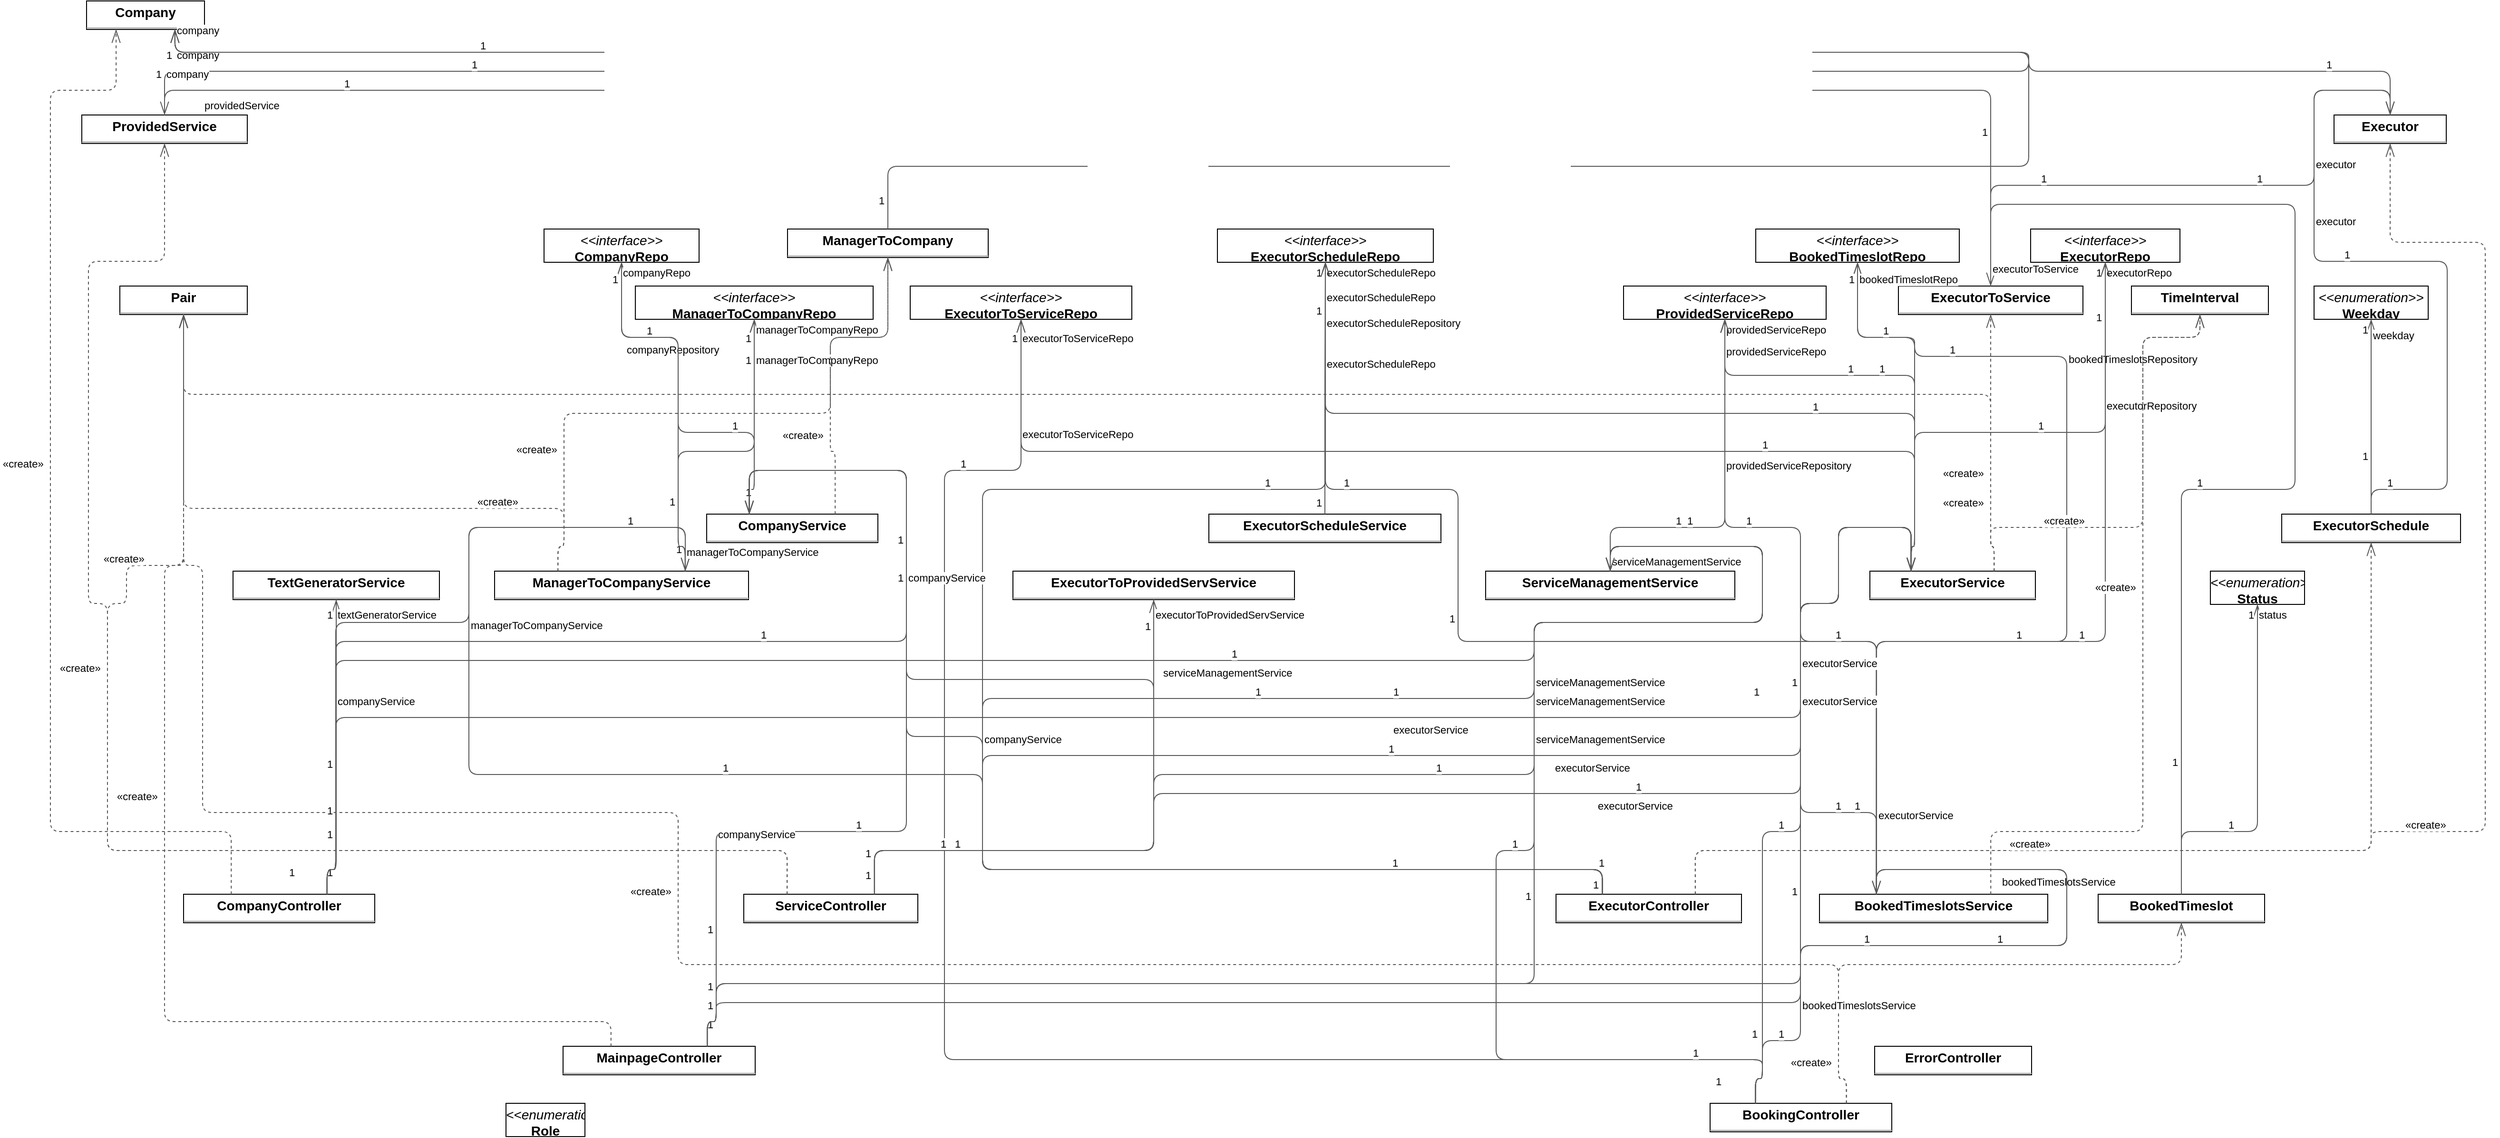 <mxGraphModel dx="0" dy="0" grid="1" gridSize="10" guides="1" tooltips="1" connect="1" arrows="1" fold="1" page="0" pageScale="1" background="none" math="0" shadow="0">
  <root>
    <mxCell id="0" />
    <mxCell id="1" parent="0" />
    <mxCell id="node20" parent="1" vertex="1" value="&lt;p style=&quot;margin:0px;margin-top:4px;text-align:center;&quot;&gt;&lt;b&gt;BookedTimeslot&lt;/b&gt;&lt;/p&gt;&lt;hr size=&quot;1&quot;/&gt;" style="verticalAlign=top;align=left;overflow=fill;fontSize=14;fontFamily=Helvetica;html=1;rounded=0;shadow=0;comic=0;labelBackgroundColor=none;strokeWidth=1;">
      <mxGeometry x="1968" y="1234" width="175" height="30" as="geometry" />
    </mxCell>
    <mxCell id="node4" parent="1" vertex="1" value="&lt;p style=&quot;margin:0px;margin-top:4px;text-align:center;&quot;&gt;&lt;i&gt;&amp;lt;&amp;lt;interface&amp;gt;&amp;gt;&lt;/i&gt;&lt;br/&gt;&lt;b&gt;BookedTimeslotRepo&lt;/b&gt;&lt;/p&gt;&lt;hr size=&quot;1&quot;/&gt;" style="verticalAlign=top;align=left;overflow=fill;fontSize=14;fontFamily=Helvetica;html=1;rounded=0;shadow=0;comic=0;labelBackgroundColor=none;strokeWidth=1;">
      <mxGeometry x="1608" y="534" width="214" height="35" as="geometry" />
    </mxCell>
    <mxCell id="node30" parent="1" vertex="1" value="&lt;p style=&quot;margin:0px;margin-top:4px;text-align:center;&quot;&gt;&lt;b&gt;BookedTimeslotsService&lt;/b&gt;&lt;/p&gt;&lt;hr size=&quot;1&quot;/&gt;" style="verticalAlign=top;align=left;overflow=fill;fontSize=14;fontFamily=Helvetica;html=1;rounded=0;shadow=0;comic=0;labelBackgroundColor=none;strokeWidth=1;">
      <mxGeometry x="1675" y="1234" width="240" height="30" as="geometry" />
    </mxCell>
    <mxCell id="node6" parent="1" vertex="1" value="&lt;p style=&quot;margin:0px;margin-top:4px;text-align:center;&quot;&gt;&lt;b&gt;BookingController&lt;/b&gt;&lt;/p&gt;&lt;hr size=&quot;1&quot;/&gt;" style="verticalAlign=top;align=left;overflow=fill;fontSize=14;fontFamily=Helvetica;html=1;rounded=0;shadow=0;comic=0;labelBackgroundColor=none;strokeWidth=1;">
      <mxGeometry x="1560" y="1454" width="191" height="30" as="geometry" />
    </mxCell>
    <mxCell id="node3" parent="1" vertex="1" value="&lt;p style=&quot;margin:0px;margin-top:4px;text-align:center;&quot;&gt;&lt;b&gt;Company&lt;/b&gt;&lt;/p&gt;&lt;hr size=&quot;1&quot;/&gt;" style="verticalAlign=top;align=left;overflow=fill;fontSize=14;fontFamily=Helvetica;html=1;rounded=0;shadow=0;comic=0;labelBackgroundColor=none;strokeWidth=1;">
      <mxGeometry x="-147" y="294" width="124" height="30" as="geometry" />
    </mxCell>
    <mxCell id="node10" parent="1" vertex="1" value="&lt;p style=&quot;margin:0px;margin-top:4px;text-align:center;&quot;&gt;&lt;b&gt;CompanyController&lt;/b&gt;&lt;/p&gt;&lt;hr size=&quot;1&quot;/&gt;" style="verticalAlign=top;align=left;overflow=fill;fontSize=14;fontFamily=Helvetica;html=1;rounded=0;shadow=0;comic=0;labelBackgroundColor=none;strokeWidth=1;">
      <mxGeometry x="-45" y="1234" width="201" height="30" as="geometry" />
    </mxCell>
    <mxCell id="node15" parent="1" vertex="1" value="&lt;p style=&quot;margin:0px;margin-top:4px;text-align:center;&quot;&gt;&lt;i&gt;&amp;lt;&amp;lt;interface&amp;gt;&amp;gt;&lt;/i&gt;&lt;br/&gt;&lt;b&gt;CompanyRepo&lt;/b&gt;&lt;/p&gt;&lt;hr size=&quot;1&quot;/&gt;" style="verticalAlign=top;align=left;overflow=fill;fontSize=14;fontFamily=Helvetica;html=1;rounded=0;shadow=0;comic=0;labelBackgroundColor=none;strokeWidth=1;">
      <mxGeometry x="334" y="534" width="163" height="35" as="geometry" />
    </mxCell>
    <mxCell id="node9" parent="1" vertex="1" value="&lt;p style=&quot;margin:0px;margin-top:4px;text-align:center;&quot;&gt;&lt;b&gt;CompanyService&lt;/b&gt;&lt;/p&gt;&lt;hr size=&quot;1&quot;/&gt;" style="verticalAlign=top;align=left;overflow=fill;fontSize=14;fontFamily=Helvetica;html=1;rounded=0;shadow=0;comic=0;labelBackgroundColor=none;strokeWidth=1;">
      <mxGeometry x="505" y="834" width="180" height="30" as="geometry" />
    </mxCell>
    <mxCell id="node23" parent="1" vertex="1" value="&lt;p style=&quot;margin:0px;margin-top:4px;text-align:center;&quot;&gt;&lt;b&gt;ErrorController&lt;/b&gt;&lt;/p&gt;&lt;hr size=&quot;1&quot;/&gt;" style="verticalAlign=top;align=left;overflow=fill;fontSize=14;fontFamily=Helvetica;html=1;rounded=0;shadow=0;comic=0;labelBackgroundColor=none;strokeWidth=1;">
      <mxGeometry x="1733" y="1394" width="165" height="30" as="geometry" />
    </mxCell>
    <mxCell id="node26" parent="1" vertex="1" value="&lt;p style=&quot;margin:0px;margin-top:4px;text-align:center;&quot;&gt;&lt;b&gt;Executor&lt;/b&gt;&lt;/p&gt;&lt;hr size=&quot;1&quot;/&gt;" style="verticalAlign=top;align=left;overflow=fill;fontSize=14;fontFamily=Helvetica;html=1;rounded=0;shadow=0;comic=0;labelBackgroundColor=none;strokeWidth=1;">
      <mxGeometry x="2216" y="414" width="118" height="30" as="geometry" />
    </mxCell>
    <mxCell id="node13" parent="1" vertex="1" value="&lt;p style=&quot;margin:0px;margin-top:4px;text-align:center;&quot;&gt;&lt;b&gt;ExecutorController&lt;/b&gt;&lt;/p&gt;&lt;hr size=&quot;1&quot;/&gt;" style="verticalAlign=top;align=left;overflow=fill;fontSize=14;fontFamily=Helvetica;html=1;rounded=0;shadow=0;comic=0;labelBackgroundColor=none;strokeWidth=1;">
      <mxGeometry x="1398" y="1234" width="195" height="30" as="geometry" />
    </mxCell>
    <mxCell id="node0" parent="1" vertex="1" value="&lt;p style=&quot;margin:0px;margin-top:4px;text-align:center;&quot;&gt;&lt;i&gt;&amp;lt;&amp;lt;interface&amp;gt;&amp;gt;&lt;/i&gt;&lt;br/&gt;&lt;b&gt;ExecutorRepo&lt;/b&gt;&lt;/p&gt;&lt;hr size=&quot;1&quot;/&gt;" style="verticalAlign=top;align=left;overflow=fill;fontSize=14;fontFamily=Helvetica;html=1;rounded=0;shadow=0;comic=0;labelBackgroundColor=none;strokeWidth=1;">
      <mxGeometry x="1897" y="534" width="157" height="35" as="geometry" />
    </mxCell>
    <mxCell id="node27" parent="1" vertex="1" value="&lt;p style=&quot;margin:0px;margin-top:4px;text-align:center;&quot;&gt;&lt;b&gt;ExecutorSchedule&lt;/b&gt;&lt;/p&gt;&lt;hr size=&quot;1&quot;/&gt;" style="verticalAlign=top;align=left;overflow=fill;fontSize=14;fontFamily=Helvetica;html=1;rounded=0;shadow=0;comic=0;labelBackgroundColor=none;strokeWidth=1;">
      <mxGeometry x="2161" y="834" width="188" height="30" as="geometry" />
    </mxCell>
    <mxCell id="node22" parent="1" vertex="1" value="&lt;p style=&quot;margin:0px;margin-top:4px;text-align:center;&quot;&gt;&lt;i&gt;&amp;lt;&amp;lt;interface&amp;gt;&amp;gt;&lt;/i&gt;&lt;br/&gt;&lt;b&gt;ExecutorScheduleRepo&lt;/b&gt;&lt;/p&gt;&lt;hr size=&quot;1&quot;/&gt;" style="verticalAlign=top;align=left;overflow=fill;fontSize=14;fontFamily=Helvetica;html=1;rounded=0;shadow=0;comic=0;labelBackgroundColor=none;strokeWidth=1;">
      <mxGeometry x="1042" y="534" width="227" height="35" as="geometry" />
    </mxCell>
    <mxCell id="node5" parent="1" vertex="1" value="&lt;p style=&quot;margin:0px;margin-top:4px;text-align:center;&quot;&gt;&lt;b&gt;ExecutorScheduleService&lt;/b&gt;&lt;/p&gt;&lt;hr size=&quot;1&quot;/&gt;" style="verticalAlign=top;align=left;overflow=fill;fontSize=14;fontFamily=Helvetica;html=1;rounded=0;shadow=0;comic=0;labelBackgroundColor=none;strokeWidth=1;">
      <mxGeometry x="1033" y="834" width="244" height="30" as="geometry" />
    </mxCell>
    <mxCell id="node16" parent="1" vertex="1" value="&lt;p style=&quot;margin:0px;margin-top:4px;text-align:center;&quot;&gt;&lt;b&gt;ExecutorService&lt;/b&gt;&lt;/p&gt;&lt;hr size=&quot;1&quot;/&gt;" style="verticalAlign=top;align=left;overflow=fill;fontSize=14;fontFamily=Helvetica;html=1;rounded=0;shadow=0;comic=0;labelBackgroundColor=none;strokeWidth=1;">
      <mxGeometry x="1728" y="894" width="174" height="30" as="geometry" />
    </mxCell>
    <mxCell id="node31" parent="1" vertex="1" value="&lt;p style=&quot;margin:0px;margin-top:4px;text-align:center;&quot;&gt;&lt;b&gt;ExecutorToProvidedServService&lt;/b&gt;&lt;/p&gt;&lt;hr size=&quot;1&quot;/&gt;" style="verticalAlign=top;align=left;overflow=fill;fontSize=14;fontFamily=Helvetica;html=1;rounded=0;shadow=0;comic=0;labelBackgroundColor=none;strokeWidth=1;">
      <mxGeometry x="827" y="894" width="296" height="30" as="geometry" />
    </mxCell>
    <mxCell id="node32" parent="1" vertex="1" value="&lt;p style=&quot;margin:0px;margin-top:4px;text-align:center;&quot;&gt;&lt;b&gt;ExecutorToService&lt;/b&gt;&lt;/p&gt;&lt;hr size=&quot;1&quot;/&gt;" style="verticalAlign=top;align=left;overflow=fill;fontSize=14;fontFamily=Helvetica;html=1;rounded=0;shadow=0;comic=0;labelBackgroundColor=none;strokeWidth=1;">
      <mxGeometry x="1758" y="594" width="194" height="30" as="geometry" />
    </mxCell>
    <mxCell id="node28" parent="1" vertex="1" value="&lt;p style=&quot;margin:0px;margin-top:4px;text-align:center;&quot;&gt;&lt;i&gt;&amp;lt;&amp;lt;interface&amp;gt;&amp;gt;&lt;/i&gt;&lt;br/&gt;&lt;b&gt;ExecutorToServiceRepo&lt;/b&gt;&lt;/p&gt;&lt;hr size=&quot;1&quot;/&gt;" style="verticalAlign=top;align=left;overflow=fill;fontSize=14;fontFamily=Helvetica;html=1;rounded=0;shadow=0;comic=0;labelBackgroundColor=none;strokeWidth=1;">
      <mxGeometry x="719" y="594" width="233" height="35" as="geometry" />
    </mxCell>
    <mxCell id="node8" parent="1" vertex="1" value="&lt;p style=&quot;margin:0px;margin-top:4px;text-align:center;&quot;&gt;&lt;b&gt;MainpageController&lt;/b&gt;&lt;/p&gt;&lt;hr size=&quot;1&quot;/&gt;" style="verticalAlign=top;align=left;overflow=fill;fontSize=14;fontFamily=Helvetica;html=1;rounded=0;shadow=0;comic=0;labelBackgroundColor=none;strokeWidth=1;">
      <mxGeometry x="354" y="1394" width="202" height="30" as="geometry" />
    </mxCell>
    <mxCell id="node2" parent="1" vertex="1" value="&lt;p style=&quot;margin:0px;margin-top:4px;text-align:center;&quot;&gt;&lt;b&gt;ManagerToCompany&lt;/b&gt;&lt;/p&gt;&lt;hr size=&quot;1&quot;/&gt;" style="verticalAlign=top;align=left;overflow=fill;fontSize=14;fontFamily=Helvetica;html=1;rounded=0;shadow=0;comic=0;labelBackgroundColor=none;strokeWidth=1;">
      <mxGeometry x="590" y="534" width="211" height="30" as="geometry" />
    </mxCell>
    <mxCell id="node1" parent="1" vertex="1" value="&lt;p style=&quot;margin:0px;margin-top:4px;text-align:center;&quot;&gt;&lt;i&gt;&amp;lt;&amp;lt;interface&amp;gt;&amp;gt;&lt;/i&gt;&lt;br/&gt;&lt;b&gt;ManagerToCompanyRepo&lt;/b&gt;&lt;/p&gt;&lt;hr size=&quot;1&quot;/&gt;" style="verticalAlign=top;align=left;overflow=fill;fontSize=14;fontFamily=Helvetica;html=1;rounded=0;shadow=0;comic=0;labelBackgroundColor=none;strokeWidth=1;">
      <mxGeometry x="430" y="594" width="250" height="35" as="geometry" />
    </mxCell>
    <mxCell id="node11" parent="1" vertex="1" value="&lt;p style=&quot;margin:0px;margin-top:4px;text-align:center;&quot;&gt;&lt;b&gt;ManagerToCompanyService&lt;/b&gt;&lt;/p&gt;&lt;hr size=&quot;1&quot;/&gt;" style="verticalAlign=top;align=left;overflow=fill;fontSize=14;fontFamily=Helvetica;html=1;rounded=0;shadow=0;comic=0;labelBackgroundColor=none;strokeWidth=1;">
      <mxGeometry x="282" y="894" width="267" height="30" as="geometry" />
    </mxCell>
    <mxCell id="node19" parent="1" vertex="1" value="&lt;p style=&quot;margin:0px;margin-top:4px;text-align:center;&quot;&gt;&lt;b&gt;Pair&lt;T, V&gt;&lt;/b&gt;&lt;/p&gt;&lt;hr size=&quot;1&quot;/&gt;" style="verticalAlign=top;align=left;overflow=fill;fontSize=14;fontFamily=Helvetica;html=1;rounded=0;shadow=0;comic=0;labelBackgroundColor=none;strokeWidth=1;">
      <mxGeometry x="-112" y="594" width="134" height="30" as="geometry" />
    </mxCell>
    <mxCell id="node29" parent="1" vertex="1" value="&lt;p style=&quot;margin:0px;margin-top:4px;text-align:center;&quot;&gt;&lt;b&gt;ProvidedService&lt;/b&gt;&lt;/p&gt;&lt;hr size=&quot;1&quot;/&gt;" style="verticalAlign=top;align=left;overflow=fill;fontSize=14;fontFamily=Helvetica;html=1;rounded=0;shadow=0;comic=0;labelBackgroundColor=none;strokeWidth=1;">
      <mxGeometry x="-152" y="414" width="174" height="30" as="geometry" />
    </mxCell>
    <mxCell id="node12" parent="1" vertex="1" value="&lt;p style=&quot;margin:0px;margin-top:4px;text-align:center;&quot;&gt;&lt;i&gt;&amp;lt;&amp;lt;interface&amp;gt;&amp;gt;&lt;/i&gt;&lt;br/&gt;&lt;b&gt;ProvidedServiceRepo&lt;/b&gt;&lt;/p&gt;&lt;hr size=&quot;1&quot;/&gt;" style="verticalAlign=top;align=left;overflow=fill;fontSize=14;fontFamily=Helvetica;html=1;rounded=0;shadow=0;comic=0;labelBackgroundColor=none;strokeWidth=1;">
      <mxGeometry x="1469" y="594" width="213" height="35" as="geometry" />
    </mxCell>
    <mxCell id="node18" parent="1" vertex="1" value="&lt;p style=&quot;margin:0px;margin-top:4px;text-align:center;&quot;&gt;&lt;i&gt;&amp;lt;&amp;lt;enumeration&amp;gt;&amp;gt;&lt;/i&gt;&lt;br/&gt;&lt;b&gt;Role&lt;/b&gt;&lt;/p&gt;&lt;hr size=&quot;1&quot;/&gt;" style="verticalAlign=top;align=left;overflow=fill;fontSize=14;fontFamily=Helvetica;html=1;rounded=0;shadow=0;comic=0;labelBackgroundColor=none;strokeWidth=1;">
      <mxGeometry x="294" y="1454" width="83" height="35" as="geometry" />
    </mxCell>
    <mxCell id="node7" parent="1" vertex="1" value="&lt;p style=&quot;margin:0px;margin-top:4px;text-align:center;&quot;&gt;&lt;b&gt;ServiceController&lt;/b&gt;&lt;/p&gt;&lt;hr size=&quot;1&quot;/&gt;" style="verticalAlign=top;align=left;overflow=fill;fontSize=14;fontFamily=Helvetica;html=1;rounded=0;shadow=0;comic=0;labelBackgroundColor=none;strokeWidth=1;">
      <mxGeometry x="544" y="1234" width="183" height="30" as="geometry" />
    </mxCell>
    <mxCell id="node14" parent="1" vertex="1" value="&lt;p style=&quot;margin:0px;margin-top:4px;text-align:center;&quot;&gt;&lt;b&gt;ServiceManagementService&lt;/b&gt;&lt;/p&gt;&lt;hr size=&quot;1&quot;/&gt;" style="verticalAlign=top;align=left;overflow=fill;fontSize=14;fontFamily=Helvetica;html=1;rounded=0;shadow=0;comic=0;labelBackgroundColor=none;strokeWidth=1;">
      <mxGeometry x="1324" y="894" width="262" height="30" as="geometry" />
    </mxCell>
    <mxCell id="node21" parent="1" vertex="1" value="&lt;p style=&quot;margin:0px;margin-top:4px;text-align:center;&quot;&gt;&lt;i&gt;&amp;lt;&amp;lt;enumeration&amp;gt;&amp;gt;&lt;/i&gt;&lt;br/&gt;&lt;b&gt;Status&lt;/b&gt;&lt;/p&gt;&lt;hr size=&quot;1&quot;/&gt;" style="verticalAlign=top;align=left;overflow=fill;fontSize=14;fontFamily=Helvetica;html=1;rounded=0;shadow=0;comic=0;labelBackgroundColor=none;strokeWidth=1;">
      <mxGeometry x="2086" y="894" width="99" height="35" as="geometry" />
    </mxCell>
    <mxCell id="node17" parent="1" vertex="1" value="&lt;p style=&quot;margin:0px;margin-top:4px;text-align:center;&quot;&gt;&lt;b&gt;TextGeneratorService&lt;/b&gt;&lt;/p&gt;&lt;hr size=&quot;1&quot;/&gt;" style="verticalAlign=top;align=left;overflow=fill;fontSize=14;fontFamily=Helvetica;html=1;rounded=0;shadow=0;comic=0;labelBackgroundColor=none;strokeWidth=1;">
      <mxGeometry x="7" y="894" width="217" height="30" as="geometry" />
    </mxCell>
    <mxCell id="node25" parent="1" vertex="1" value="&lt;p style=&quot;margin:0px;margin-top:4px;text-align:center;&quot;&gt;&lt;b&gt;TimeInterval&lt;/b&gt;&lt;/p&gt;&lt;hr size=&quot;1&quot;/&gt;" style="verticalAlign=top;align=left;overflow=fill;fontSize=14;fontFamily=Helvetica;html=1;rounded=0;shadow=0;comic=0;labelBackgroundColor=none;strokeWidth=1;">
      <mxGeometry x="2003" y="594" width="144" height="30" as="geometry" />
    </mxCell>
    <mxCell id="node24" parent="1" vertex="1" value="&lt;p style=&quot;margin:0px;margin-top:4px;text-align:center;&quot;&gt;&lt;i&gt;&amp;lt;&amp;lt;enumeration&amp;gt;&amp;gt;&lt;/i&gt;&lt;br/&gt;&lt;b&gt;Weekday&lt;/b&gt;&lt;/p&gt;&lt;hr size=&quot;1&quot;/&gt;" style="verticalAlign=top;align=left;overflow=fill;fontSize=14;fontFamily=Helvetica;html=1;rounded=0;shadow=0;comic=0;labelBackgroundColor=none;strokeWidth=1;">
      <mxGeometry x="2195" y="594" width="120" height="35" as="geometry" />
    </mxCell>
    <mxCell id="edge15" edge="1" value="" parent="1" source="node20" target="node32" style="html=1;rounded=1;edgeStyle=orthogonalEdgeStyle;dashed=0;startArrow=diamondThinstartSize=12;endArrow=openThin;endSize=12;strokeColor=#595959;exitX=0.500;exitY=0.001;exitDx=0;exitDy=0;entryX=0.500;entryY=0.001;entryDx=0;entryDy=0;">
      <mxGeometry width="50" height="50" relative="1" as="geometry">
        <Array as="points">
          <mxPoint x="2055" y="808" />
          <mxPoint x="2175" y="808" />
          <mxPoint x="2175" y="508" />
          <mxPoint x="1855" y="508" />
        </Array>
      </mxGeometry>
    </mxCell>
    <mxCell id="label90" parent="edge15" vertex="1" connectable="0" value="1" style="edgeLabel;resizable=0;html=1;align=left;verticalAlign=top;strokeColor=default;">
      <mxGeometry x="2044" y="1082" as="geometry" />
    </mxCell>
    <mxCell id="label94" parent="edge15" vertex="1" connectable="0" value="1" style="edgeLabel;resizable=0;html=1;align=left;verticalAlign=top;strokeColor=default;">
      <mxGeometry x="2070" y="788" as="geometry" />
    </mxCell>
    <mxCell id="label95" parent="edge15" vertex="1" connectable="0" value="executorToService" style="edgeLabel;resizable=0;html=1;align=left;verticalAlign=top;strokeColor=default;">
      <mxGeometry x="1855" y="563" as="geometry" />
    </mxCell>
    <mxCell id="edge22" edge="1" value="" parent="1" source="node20" target="node21" style="html=1;rounded=1;edgeStyle=orthogonalEdgeStyle;dashed=0;startArrow=diamondThinstartSize=12;endArrow=openThin;endSize=12;strokeColor=#595959;exitX=0.500;exitY=0.001;exitDx=0;exitDy=0;entryX=0.500;entryY=1.001;entryDx=0;entryDy=0;">
      <mxGeometry width="50" height="50" relative="1" as="geometry">
        <Array as="points">
          <mxPoint x="2055" y="1168" />
          <mxPoint x="2135" y="1168" />
        </Array>
      </mxGeometry>
    </mxCell>
    <mxCell id="label132" parent="edge22" vertex="1" connectable="0" value="1" style="edgeLabel;resizable=0;html=1;align=left;verticalAlign=top;strokeColor=default;">
      <mxGeometry x="2103" y="1148" as="geometry" />
    </mxCell>
    <mxCell id="label136" parent="edge22" vertex="1" connectable="0" value="1" style="edgeLabel;resizable=0;html=1;align=left;verticalAlign=top;strokeColor=default;">
      <mxGeometry x="2124" y="927" as="geometry" />
    </mxCell>
    <mxCell id="label137" parent="edge22" vertex="1" connectable="0" value="status" style="edgeLabel;resizable=0;html=1;align=left;verticalAlign=top;strokeColor=default;">
      <mxGeometry x="2135" y="927" as="geometry" />
    </mxCell>
    <mxCell id="edge48" edge="1" value="" parent="1" source="node30" target="node4" style="html=1;rounded=1;edgeStyle=orthogonalEdgeStyle;dashed=0;startArrow=diamondThinstartSize=12;endArrow=openThin;endSize=12;strokeColor=#595959;exitX=0.250;exitY=0.001;exitDx=0;exitDy=0;entryX=0.500;entryY=1.001;entryDx=0;entryDy=0;">
      <mxGeometry width="50" height="50" relative="1" as="geometry">
        <Array as="points">
          <mxPoint x="1735" y="968" />
          <mxPoint x="1935" y="968" />
          <mxPoint x="1935" y="668" />
          <mxPoint x="1775" y="668" />
          <mxPoint x="1775" y="648" />
          <mxPoint x="1715" y="648" />
        </Array>
      </mxGeometry>
    </mxCell>
    <mxCell id="label288" parent="edge48" vertex="1" connectable="0" value="1" style="edgeLabel;resizable=0;html=1;align=left;verticalAlign=top;strokeColor=default;">
      <mxGeometry x="1880" y="948" as="geometry" />
    </mxCell>
    <mxCell id="label292" parent="edge48" vertex="1" connectable="0" value="1" style="edgeLabel;resizable=0;html=1;align=left;verticalAlign=top;strokeColor=default;">
      <mxGeometry x="1810" y="648" as="geometry" />
    </mxCell>
    <mxCell id="label293" parent="edge48" vertex="1" connectable="0" value="bookedTimeslotsRepository" style="edgeLabel;resizable=0;html=1;align=left;verticalAlign=top;strokeColor=default;">
      <mxGeometry x="1935" y="658" as="geometry" />
    </mxCell>
    <mxCell id="edge49" edge="1" value="" parent="1" source="node30" target="node0" style="html=1;rounded=1;edgeStyle=orthogonalEdgeStyle;dashed=0;startArrow=diamondThinstartSize=12;endArrow=openThin;endSize=12;strokeColor=#595959;exitX=0.250;exitY=0.001;exitDx=0;exitDy=0;entryX=0.500;entryY=1.002;entryDx=0;entryDy=0;">
      <mxGeometry width="50" height="50" relative="1" as="geometry">
        <Array as="points">
          <mxPoint x="1735" y="968" />
          <mxPoint x="1975" y="968" />
        </Array>
      </mxGeometry>
    </mxCell>
    <mxCell id="label294" parent="edge49" vertex="1" connectable="0" value="1" style="edgeLabel;resizable=0;html=1;align=left;verticalAlign=top;strokeColor=default;">
      <mxGeometry x="1946" y="948" as="geometry" />
    </mxCell>
    <mxCell id="label298" parent="edge49" vertex="1" connectable="0" value="1" style="edgeLabel;resizable=0;html=1;align=left;verticalAlign=top;strokeColor=default;">
      <mxGeometry x="1964" y="567" as="geometry" />
    </mxCell>
    <mxCell id="label299" parent="edge49" vertex="1" connectable="0" value="executorRepo" style="edgeLabel;resizable=0;html=1;align=left;verticalAlign=top;strokeColor=default;">
      <mxGeometry x="1975" y="567" as="geometry" />
    </mxCell>
    <mxCell id="edge37" edge="1" value="" parent="1" source="node30" target="node22" style="html=1;rounded=1;edgeStyle=orthogonalEdgeStyle;dashed=0;startArrow=diamondThinstartSize=12;endArrow=openThin;endSize=12;strokeColor=#595959;exitX=0.250;exitY=0.001;exitDx=0;exitDy=0;entryX=0.500;entryY=1.001;entryDx=0;entryDy=0;">
      <mxGeometry width="50" height="50" relative="1" as="geometry">
        <Array as="points">
          <mxPoint x="1735" y="968" />
          <mxPoint x="1295" y="968" />
          <mxPoint x="1295" y="808" />
          <mxPoint x="1155" y="808" />
        </Array>
      </mxGeometry>
    </mxCell>
    <mxCell id="label222" parent="edge37" vertex="1" connectable="0" value="1" style="edgeLabel;resizable=0;html=1;align=left;verticalAlign=top;strokeColor=default;">
      <mxGeometry x="1284" y="931" as="geometry" />
    </mxCell>
    <mxCell id="label226" parent="edge37" vertex="1" connectable="0" value="1" style="edgeLabel;resizable=0;html=1;align=left;verticalAlign=top;strokeColor=default;">
      <mxGeometry x="1173" y="788" as="geometry" />
    </mxCell>
    <mxCell id="label227" parent="edge37" vertex="1" connectable="0" value="executorScheduleRepo" style="edgeLabel;resizable=0;html=1;align=left;verticalAlign=top;strokeColor=default;">
      <mxGeometry x="1155" y="593" as="geometry" />
    </mxCell>
    <mxCell id="edge61" edge="1" value="" parent="1" source="node30" target="node16" style="html=1;rounded=1;edgeStyle=orthogonalEdgeStyle;dashed=0;startArrow=diamondThinstartSize=12;endArrow=openThin;endSize=12;strokeColor=#595959;exitX=0.250;exitY=0.001;exitDx=0;exitDy=0;entryX=0.250;entryY=0.002;entryDx=0;entryDy=0;">
      <mxGeometry width="50" height="50" relative="1" as="geometry">
        <Array as="points">
          <mxPoint x="1735" y="1148" />
          <mxPoint x="1655" y="1148" />
          <mxPoint x="1655" y="928" />
          <mxPoint x="1695" y="928" />
          <mxPoint x="1695" y="848" />
          <mxPoint x="1772" y="848" />
        </Array>
      </mxGeometry>
    </mxCell>
    <mxCell id="label366" parent="edge61" vertex="1" connectable="0" value="1" style="edgeLabel;resizable=0;html=1;align=left;verticalAlign=top;strokeColor=default;">
      <mxGeometry x="1710" y="1128" as="geometry" />
    </mxCell>
    <mxCell id="label370" parent="edge61" vertex="1" connectable="0" value="1" style="edgeLabel;resizable=0;html=1;align=left;verticalAlign=top;strokeColor=default;">
      <mxGeometry x="1690" y="1128" as="geometry" />
    </mxCell>
    <mxCell id="label371" parent="edge61" vertex="1" connectable="0" value="executorService" style="edgeLabel;resizable=0;html=1;align=left;verticalAlign=top;strokeColor=default;">
      <mxGeometry x="1735" y="1138" as="geometry" />
    </mxCell>
    <mxCell id="edge54" edge="1" value="" parent="1" source="node30" target="node12" style="html=1;rounded=1;edgeStyle=orthogonalEdgeStyle;dashed=0;startArrow=diamondThinstartSize=12;endArrow=openThin;endSize=12;strokeColor=#595959;exitX=0.250;exitY=0.001;exitDx=0;exitDy=0;entryX=0.500;entryY=1.001;entryDx=0;entryDy=0;">
      <mxGeometry width="50" height="50" relative="1" as="geometry">
        <Array as="points">
          <mxPoint x="1735" y="968" />
          <mxPoint x="1655" y="968" />
          <mxPoint x="1655" y="848" />
          <mxPoint x="1575" y="848" />
        </Array>
      </mxGeometry>
    </mxCell>
    <mxCell id="label324" parent="edge54" vertex="1" connectable="0" value="1" style="edgeLabel;resizable=0;html=1;align=left;verticalAlign=top;strokeColor=default;">
      <mxGeometry x="1690" y="948" as="geometry" />
    </mxCell>
    <mxCell id="label328" parent="edge54" vertex="1" connectable="0" value="1" style="edgeLabel;resizable=0;html=1;align=left;verticalAlign=top;strokeColor=default;">
      <mxGeometry x="1596" y="828" as="geometry" />
    </mxCell>
    <mxCell id="label329" parent="edge54" vertex="1" connectable="0" value="providedServiceRepo" style="edgeLabel;resizable=0;html=1;align=left;verticalAlign=top;strokeColor=default;">
      <mxGeometry x="1575" y="650" as="geometry" />
    </mxCell>
    <mxCell id="edge27" edge="1" value="" parent="1" source="node30" target="node25" style="html=1;rounded=1;edgeStyle=orthogonalEdgeStyle;dashed=1;startArrow=none;endArrow=openThin;endSize=12;strokeColor=#595959;exitX=0.750;exitY=0.001;exitDx=0;exitDy=0;entryX=0.500;entryY=1.001;entryDx=0;entryDy=0;">
      <mxGeometry width="50" height="50" relative="1" as="geometry">
        <Array as="points">
          <mxPoint x="1855" y="1168" />
          <mxPoint x="2015" y="1168" />
          <mxPoint x="2015" y="648" />
          <mxPoint x="2075" y="648" />
        </Array>
      </mxGeometry>
    </mxCell>
    <mxCell id="label164" parent="edge27" vertex="1" connectable="0" value="«create»" style="edgeLabel;resizable=0;html=1;align=left;verticalAlign=top;strokeColor=default;">
      <mxGeometry x="1963" y="898" as="geometry" />
    </mxCell>
    <mxCell id="edge55" edge="1" value="" parent="1" source="node6" target="node20" style="html=1;rounded=1;edgeStyle=orthogonalEdgeStyle;dashed=1;startArrow=none;endArrow=openThin;endSize=12;strokeColor=#595959;exitX=0.750;exitY=0.001;exitDx=0;exitDy=0;entryX=0.500;entryY=1.002;entryDx=0;entryDy=0;">
      <mxGeometry width="50" height="50" relative="1" as="geometry">
        <Array as="points">
          <mxPoint x="1703" y="1428" />
          <mxPoint x="1695" y="1428" />
          <mxPoint x="1695" y="1308" />
          <mxPoint x="2055" y="1308" />
        </Array>
      </mxGeometry>
    </mxCell>
    <mxCell id="label332" parent="edge55" vertex="1" connectable="0" value="«create»" style="edgeLabel;resizable=0;html=1;align=left;verticalAlign=top;strokeColor=default;">
      <mxGeometry x="1643" y="1398" as="geometry" />
    </mxCell>
    <mxCell id="edge53" edge="1" value="" parent="1" source="node6" target="node30" style="html=1;rounded=1;edgeStyle=orthogonalEdgeStyle;dashed=0;startArrow=diamondThinstartSize=12;endArrow=openThin;endSize=12;strokeColor=#595959;exitX=0.250;exitY=0.001;exitDx=0;exitDy=0;entryX=0.250;entryY=0.001;entryDx=0;entryDy=0;">
      <mxGeometry width="50" height="50" relative="1" as="geometry">
        <Array as="points">
          <mxPoint x="1607" y="1428" />
          <mxPoint x="1615" y="1428" />
          <mxPoint x="1615" y="1388" />
          <mxPoint x="1655" y="1388" />
          <mxPoint x="1655" y="1288" />
          <mxPoint x="1935" y="1288" />
          <mxPoint x="1935" y="1208" />
          <mxPoint x="1735" y="1208" />
        </Array>
      </mxGeometry>
    </mxCell>
    <mxCell id="label318" parent="edge53" vertex="1" connectable="0" value="1" style="edgeLabel;resizable=0;html=1;align=left;verticalAlign=top;strokeColor=default;">
      <mxGeometry x="1630" y="1368" as="geometry" />
    </mxCell>
    <mxCell id="label322" parent="edge53" vertex="1" connectable="0" value="1" style="edgeLabel;resizable=0;html=1;align=left;verticalAlign=top;strokeColor=default;">
      <mxGeometry x="1860" y="1268" as="geometry" />
    </mxCell>
    <mxCell id="label323" parent="edge53" vertex="1" connectable="0" value="bookedTimeslotsService" style="edgeLabel;resizable=0;html=1;align=left;verticalAlign=top;strokeColor=default;">
      <mxGeometry x="1865" y="1208" as="geometry" />
    </mxCell>
    <mxCell id="edge28" edge="1" value="" parent="1" source="node6" target="node16" style="html=1;rounded=1;edgeStyle=orthogonalEdgeStyle;dashed=0;startArrow=diamondThinstartSize=12;endArrow=openThin;endSize=12;strokeColor=#595959;exitX=0.250;exitY=0.001;exitDx=0;exitDy=0;entryX=0.250;entryY=0.002;entryDx=0;entryDy=0;">
      <mxGeometry width="50" height="50" relative="1" as="geometry">
        <Array as="points">
          <mxPoint x="1607" y="1428" />
          <mxPoint x="1615" y="1428" />
          <mxPoint x="1615" y="1168" />
          <mxPoint x="1655" y="1168" />
          <mxPoint x="1655" y="928" />
          <mxPoint x="1695" y="928" />
          <mxPoint x="1695" y="848" />
          <mxPoint x="1772" y="848" />
        </Array>
      </mxGeometry>
    </mxCell>
    <mxCell id="label168" parent="edge28" vertex="1" connectable="0" value="1" style="edgeLabel;resizable=0;html=1;align=left;verticalAlign=top;strokeColor=default;">
      <mxGeometry x="1602" y="1368" as="geometry" />
    </mxCell>
    <mxCell id="label172" parent="edge28" vertex="1" connectable="0" value="1" style="edgeLabel;resizable=0;html=1;align=left;verticalAlign=top;strokeColor=default;">
      <mxGeometry x="1630" y="1148" as="geometry" />
    </mxCell>
    <mxCell id="label173" parent="edge28" vertex="1" connectable="0" value="executorService" style="edgeLabel;resizable=0;html=1;align=left;verticalAlign=top;strokeColor=default;">
      <mxGeometry x="1655" y="978" as="geometry" />
    </mxCell>
    <mxCell id="edge57" edge="1" value="" parent="1" source="node6" target="node28" style="html=1;rounded=1;edgeStyle=orthogonalEdgeStyle;dashed=0;startArrow=diamondThinstartSize=12;endArrow=openThin;endSize=12;strokeColor=#595959;exitX=0.250;exitY=0.001;exitDx=0;exitDy=0;entryX=0.500;entryY=1.001;entryDx=0;entryDy=0;">
      <mxGeometry width="50" height="50" relative="1" as="geometry">
        <Array as="points">
          <mxPoint x="1607" y="1428" />
          <mxPoint x="1615" y="1428" />
          <mxPoint x="1615" y="1408" />
          <mxPoint x="755" y="1408" />
          <mxPoint x="755" y="788" />
          <mxPoint x="835" y="788" />
        </Array>
      </mxGeometry>
    </mxCell>
    <mxCell id="label342" parent="edge57" vertex="1" connectable="0" value="1" style="edgeLabel;resizable=0;html=1;align=left;verticalAlign=top;strokeColor=default;">
      <mxGeometry x="1564" y="1418" as="geometry" />
    </mxCell>
    <mxCell id="label346" parent="edge57" vertex="1" connectable="0" value="1" style="edgeLabel;resizable=0;html=1;align=left;verticalAlign=top;strokeColor=default;">
      <mxGeometry x="770" y="768" as="geometry" />
    </mxCell>
    <mxCell id="label347" parent="edge57" vertex="1" connectable="0" value="executorToServiceRepo" style="edgeLabel;resizable=0;html=1;align=left;verticalAlign=top;strokeColor=default;">
      <mxGeometry x="835" y="737" as="geometry" />
    </mxCell>
    <mxCell id="edge16" edge="1" value="" parent="1" source="node6" target="node19" style="html=1;rounded=1;edgeStyle=orthogonalEdgeStyle;dashed=1;startArrow=none;endArrow=openThin;endSize=12;strokeColor=#595959;exitX=0.750;exitY=0.001;exitDx=0;exitDy=0;entryX=0.500;entryY=1.001;entryDx=0;entryDy=0;">
      <mxGeometry width="50" height="50" relative="1" as="geometry">
        <Array as="points">
          <mxPoint x="1703" y="1428" />
          <mxPoint x="1695" y="1428" />
          <mxPoint x="1695" y="1308" />
          <mxPoint x="475" y="1308" />
          <mxPoint x="475" y="1148" />
          <mxPoint x="-25" y="1148" />
          <mxPoint x="-25" y="888" />
          <mxPoint x="-45" y="888" />
        </Array>
      </mxGeometry>
    </mxCell>
    <mxCell id="label98" parent="edge16" vertex="1" connectable="0" value="«create»" style="edgeLabel;resizable=0;html=1;align=left;verticalAlign=top;strokeColor=default;">
      <mxGeometry x="423" y="1218" as="geometry" />
    </mxCell>
    <mxCell id="edge44" edge="1" value="" parent="1" source="node6" target="node14" style="html=1;rounded=1;edgeStyle=orthogonalEdgeStyle;dashed=0;startArrow=diamondThinstartSize=12;endArrow=openThin;endSize=12;strokeColor=#595959;exitX=0.250;exitY=0.001;exitDx=0;exitDy=0;entryX=0.500;entryY=0.001;entryDx=0;entryDy=0;">
      <mxGeometry width="50" height="50" relative="1" as="geometry">
        <Array as="points">
          <mxPoint x="1607" y="1428" />
          <mxPoint x="1615" y="1428" />
          <mxPoint x="1615" y="1408" />
          <mxPoint x="1335" y="1408" />
          <mxPoint x="1335" y="1188" />
          <mxPoint x="1375" y="1188" />
          <mxPoint x="1375" y="948" />
          <mxPoint x="1615" y="948" />
          <mxPoint x="1615" y="868" />
          <mxPoint x="1455" y="868" />
        </Array>
      </mxGeometry>
    </mxCell>
    <mxCell id="label264" parent="edge44" vertex="1" connectable="0" value="1" style="edgeLabel;resizable=0;html=1;align=left;verticalAlign=top;strokeColor=default;">
      <mxGeometry x="1540" y="1388" as="geometry" />
    </mxCell>
    <mxCell id="label268" parent="edge44" vertex="1" connectable="0" value="1" style="edgeLabel;resizable=0;html=1;align=left;verticalAlign=top;strokeColor=default;">
      <mxGeometry x="1350" y="1168" as="geometry" />
    </mxCell>
    <mxCell id="label269" parent="edge44" vertex="1" connectable="0" value="serviceManagementService" style="edgeLabel;resizable=0;html=1;align=left;verticalAlign=top;strokeColor=default;">
      <mxGeometry x="1375" y="998" as="geometry" />
    </mxCell>
    <mxCell id="edge13" edge="1" value="" parent="1" source="node10" target="node3" style="html=1;rounded=1;edgeStyle=orthogonalEdgeStyle;dashed=1;startArrow=none;endArrow=openThin;endSize=12;strokeColor=#595959;exitX=0.250;exitY=0.001;exitDx=0;exitDy=0;entryX=0.250;entryY=1.001;entryDx=0;entryDy=0;">
      <mxGeometry width="50" height="50" relative="1" as="geometry">
        <Array as="points">
          <mxPoint x="5" y="1168" />
          <mxPoint x="-185" y="1168" />
          <mxPoint x="-185" y="388" />
          <mxPoint x="-116" y="388" />
        </Array>
      </mxGeometry>
    </mxCell>
    <mxCell id="label80" parent="edge13" vertex="1" connectable="0" value="«create»" style="edgeLabel;resizable=0;html=1;align=left;verticalAlign=top;strokeColor=default;">
      <mxGeometry x="-237" y="768" as="geometry" />
    </mxCell>
    <mxCell id="edge17" edge="1" value="" parent="1" source="node10" target="node9" style="html=1;rounded=1;edgeStyle=orthogonalEdgeStyle;dashed=0;startArrow=diamondThinstartSize=12;endArrow=openThin;endSize=12;strokeColor=#595959;exitX=0.750;exitY=0.001;exitDx=0;exitDy=0;entryX=0.250;entryY=0.002;entryDx=0;entryDy=0;">
      <mxGeometry width="50" height="50" relative="1" as="geometry">
        <Array as="points">
          <mxPoint x="105" y="1208" />
          <mxPoint x="115" y="1208" />
          <mxPoint x="115" y="968" />
          <mxPoint x="715" y="968" />
          <mxPoint x="715" y="788" />
          <mxPoint x="550" y="788" />
        </Array>
      </mxGeometry>
    </mxCell>
    <mxCell id="label102" parent="edge17" vertex="1" connectable="0" value="1" style="edgeLabel;resizable=0;html=1;align=left;verticalAlign=top;strokeColor=default;">
      <mxGeometry x="104" y="1198" as="geometry" />
    </mxCell>
    <mxCell id="label106" parent="edge17" vertex="1" connectable="0" value="1" style="edgeLabel;resizable=0;html=1;align=left;verticalAlign=top;strokeColor=default;">
      <mxGeometry x="560" y="948" as="geometry" />
    </mxCell>
    <mxCell id="label107" parent="edge17" vertex="1" connectable="0" value="companyService" style="edgeLabel;resizable=0;html=1;align=left;verticalAlign=top;strokeColor=default;">
      <mxGeometry x="115" y="1018" as="geometry" />
    </mxCell>
    <mxCell id="edge26" edge="1" value="" parent="1" source="node10" target="node16" style="html=1;rounded=1;edgeStyle=orthogonalEdgeStyle;dashed=0;startArrow=diamondThinstartSize=12;endArrow=openThin;endSize=12;strokeColor=#595959;exitX=0.750;exitY=0.001;exitDx=0;exitDy=0;entryX=0.250;entryY=0.002;entryDx=0;entryDy=0;">
      <mxGeometry width="50" height="50" relative="1" as="geometry">
        <Array as="points">
          <mxPoint x="105" y="1208" />
          <mxPoint x="115" y="1208" />
          <mxPoint x="115" y="1048" />
          <mxPoint x="1655" y="1048" />
          <mxPoint x="1655" y="928" />
          <mxPoint x="1695" y="928" />
          <mxPoint x="1695" y="848" />
          <mxPoint x="1772" y="848" />
        </Array>
      </mxGeometry>
    </mxCell>
    <mxCell id="label156" parent="edge26" vertex="1" connectable="0" value="1" style="edgeLabel;resizable=0;html=1;align=left;verticalAlign=top;strokeColor=default;">
      <mxGeometry x="104" y="1158" as="geometry" />
    </mxCell>
    <mxCell id="label160" parent="edge26" vertex="1" connectable="0" value="1" style="edgeLabel;resizable=0;html=1;align=left;verticalAlign=top;strokeColor=default;">
      <mxGeometry x="1604" y="1008" as="geometry" />
    </mxCell>
    <mxCell id="label161" parent="edge26" vertex="1" connectable="0" value="executorService" style="edgeLabel;resizable=0;html=1;align=left;verticalAlign=top;strokeColor=default;">
      <mxGeometry x="1225" y="1048" as="geometry" />
    </mxCell>
    <mxCell id="edge52" edge="1" value="" parent="1" source="node10" target="node11" style="html=1;rounded=1;edgeStyle=orthogonalEdgeStyle;dashed=0;startArrow=diamondThinstartSize=12;endArrow=openThin;endSize=12;strokeColor=#595959;exitX=0.750;exitY=0.001;exitDx=0;exitDy=0;entryX=0.750;entryY=0.002;entryDx=0;entryDy=0;">
      <mxGeometry width="50" height="50" relative="1" as="geometry">
        <Array as="points">
          <mxPoint x="105" y="1208" />
          <mxPoint x="115" y="1208" />
          <mxPoint x="115" y="948" />
          <mxPoint x="255" y="948" />
          <mxPoint x="255" y="848" />
          <mxPoint x="482" y="848" />
        </Array>
      </mxGeometry>
    </mxCell>
    <mxCell id="label312" parent="edge52" vertex="1" connectable="0" value="1" style="edgeLabel;resizable=0;html=1;align=left;verticalAlign=top;strokeColor=default;">
      <mxGeometry x="104" y="1133" as="geometry" />
    </mxCell>
    <mxCell id="label316" parent="edge52" vertex="1" connectable="0" value="1" style="edgeLabel;resizable=0;html=1;align=left;verticalAlign=top;strokeColor=default;">
      <mxGeometry x="420" y="828" as="geometry" />
    </mxCell>
    <mxCell id="label317" parent="edge52" vertex="1" connectable="0" value="managerToCompanyService" style="edgeLabel;resizable=0;html=1;align=left;verticalAlign=top;strokeColor=default;">
      <mxGeometry x="255" y="938" as="geometry" />
    </mxCell>
    <mxCell id="edge59" edge="1" value="" parent="1" source="node10" target="node14" style="html=1;rounded=1;edgeStyle=orthogonalEdgeStyle;dashed=0;startArrow=diamondThinstartSize=12;endArrow=openThin;endSize=12;strokeColor=#595959;exitX=0.750;exitY=0.001;exitDx=0;exitDy=0;entryX=0.500;entryY=0.001;entryDx=0;entryDy=0;">
      <mxGeometry width="50" height="50" relative="1" as="geometry">
        <Array as="points">
          <mxPoint x="105" y="1208" />
          <mxPoint x="115" y="1208" />
          <mxPoint x="115" y="988" />
          <mxPoint x="1375" y="988" />
          <mxPoint x="1375" y="948" />
          <mxPoint x="1615" y="948" />
          <mxPoint x="1615" y="868" />
          <mxPoint x="1455" y="868" />
        </Array>
      </mxGeometry>
    </mxCell>
    <mxCell id="label354" parent="edge59" vertex="1" connectable="0" value="1" style="edgeLabel;resizable=0;html=1;align=left;verticalAlign=top;strokeColor=default;">
      <mxGeometry x="64" y="1198" as="geometry" />
    </mxCell>
    <mxCell id="label358" parent="edge59" vertex="1" connectable="0" value="1" style="edgeLabel;resizable=0;html=1;align=left;verticalAlign=top;strokeColor=default;">
      <mxGeometry x="1055" y="968" as="geometry" />
    </mxCell>
    <mxCell id="label359" parent="edge59" vertex="1" connectable="0" value="serviceManagementService" style="edgeLabel;resizable=0;html=1;align=left;verticalAlign=top;strokeColor=default;">
      <mxGeometry x="983" y="988" as="geometry" />
    </mxCell>
    <mxCell id="edge40" edge="1" value="" parent="1" source="node10" target="node17" style="html=1;rounded=1;edgeStyle=orthogonalEdgeStyle;dashed=0;startArrow=diamondThinstartSize=12;endArrow=openThin;endSize=12;strokeColor=#595959;exitX=0.750;exitY=0.001;exitDx=0;exitDy=0;entryX=0.500;entryY=1.001;entryDx=0;entryDy=0;">
      <mxGeometry width="50" height="50" relative="1" as="geometry">
        <Array as="points">
          <mxPoint x="105" y="1208" />
          <mxPoint x="115" y="1208" />
        </Array>
      </mxGeometry>
    </mxCell>
    <mxCell id="label240" parent="edge40" vertex="1" connectable="0" value="1" style="edgeLabel;resizable=0;html=1;align=left;verticalAlign=top;strokeColor=default;">
      <mxGeometry x="104" y="1084" as="geometry" />
    </mxCell>
    <mxCell id="label244" parent="edge40" vertex="1" connectable="0" value="1" style="edgeLabel;resizable=0;html=1;align=left;verticalAlign=top;strokeColor=default;">
      <mxGeometry x="104" y="927" as="geometry" />
    </mxCell>
    <mxCell id="label245" parent="edge40" vertex="1" connectable="0" value="textGeneratorService" style="edgeLabel;resizable=0;html=1;align=left;verticalAlign=top;strokeColor=default;">
      <mxGeometry x="115" y="927" as="geometry" />
    </mxCell>
    <mxCell id="edge4" edge="1" value="" parent="1" source="node9" target="node15" style="html=1;rounded=1;edgeStyle=orthogonalEdgeStyle;dashed=0;startArrow=diamondThinstartSize=12;endArrow=openThin;endSize=12;strokeColor=#595959;exitX=0.250;exitY=0.001;exitDx=0;exitDy=0;entryX=0.500;entryY=1.001;entryDx=0;entryDy=0;">
      <mxGeometry width="50" height="50" relative="1" as="geometry">
        <Array as="points">
          <mxPoint x="550" y="808" />
          <mxPoint x="555" y="808" />
          <mxPoint x="555" y="748" />
          <mxPoint x="475" y="748" />
          <mxPoint x="475" y="648" />
          <mxPoint x="415" y="648" />
        </Array>
      </mxGeometry>
    </mxCell>
    <mxCell id="label24" parent="edge4" vertex="1" connectable="0" value="1" style="edgeLabel;resizable=0;html=1;align=left;verticalAlign=top;strokeColor=default;">
      <mxGeometry x="530" y="728" as="geometry" />
    </mxCell>
    <mxCell id="label28" parent="edge4" vertex="1" connectable="0" value="1" style="edgeLabel;resizable=0;html=1;align=left;verticalAlign=top;strokeColor=default;">
      <mxGeometry x="440" y="628" as="geometry" />
    </mxCell>
    <mxCell id="label29" parent="edge4" vertex="1" connectable="0" value="companyRepository" style="edgeLabel;resizable=0;html=1;align=left;verticalAlign=top;strokeColor=default;">
      <mxGeometry x="419" y="648" as="geometry" />
    </mxCell>
    <mxCell id="edge23" edge="1" value="" parent="1" source="node9" target="node2" style="html=1;rounded=1;edgeStyle=orthogonalEdgeStyle;dashed=1;startArrow=none;endArrow=openThin;endSize=12;strokeColor=#595959;exitX=0.750;exitY=0.001;exitDx=0;exitDy=0;entryX=0.500;entryY=1.001;entryDx=0;entryDy=0;">
      <mxGeometry width="50" height="50" relative="1" as="geometry">
        <Array as="points">
          <mxPoint x="640" y="768" />
          <mxPoint x="635" y="768" />
          <mxPoint x="635" y="648" />
          <mxPoint x="695" y="648" />
        </Array>
      </mxGeometry>
    </mxCell>
    <mxCell id="label140" parent="edge23" vertex="1" connectable="0" value="«create»" style="edgeLabel;resizable=0;html=1;align=left;verticalAlign=top;strokeColor=default;">
      <mxGeometry x="583" y="738" as="geometry" />
    </mxCell>
    <mxCell id="edge34" edge="1" value="" parent="1" source="node9" target="node1" style="html=1;rounded=1;edgeStyle=orthogonalEdgeStyle;dashed=0;startArrow=diamondThinstartSize=12;endArrow=openThin;endSize=12;strokeColor=#595959;exitX=0.250;exitY=0.001;exitDx=0;exitDy=0;entryX=0.500;entryY=1.002;entryDx=0;entryDy=0;">
      <mxGeometry width="50" height="50" relative="1" as="geometry">
        <Array as="points">
          <mxPoint x="550" y="808" />
          <mxPoint x="555" y="808" />
        </Array>
      </mxGeometry>
    </mxCell>
    <mxCell id="label204" parent="edge34" vertex="1" connectable="0" value="1" style="edgeLabel;resizable=0;html=1;align=left;verticalAlign=top;strokeColor=default;">
      <mxGeometry x="544" y="798" as="geometry" />
    </mxCell>
    <mxCell id="label208" parent="edge34" vertex="1" connectable="0" value="1" style="edgeLabel;resizable=0;html=1;align=left;verticalAlign=top;strokeColor=default;">
      <mxGeometry x="544" y="659" as="geometry" />
    </mxCell>
    <mxCell id="label209" parent="edge34" vertex="1" connectable="0" value="managerToCompanyRepo" style="edgeLabel;resizable=0;html=1;align=left;verticalAlign=top;strokeColor=default;">
      <mxGeometry x="555" y="659" as="geometry" />
    </mxCell>
    <mxCell id="edge8" edge="1" value="" parent="1" source="node26" target="node3" style="html=1;rounded=1;edgeStyle=orthogonalEdgeStyle;dashed=0;startArrow=diamondThinstartSize=12;endArrow=openThin;endSize=12;strokeColor=#595959;exitX=0.500;exitY=0.002;exitDx=0;exitDy=0;entryX=0.750;entryY=1.001;entryDx=0;entryDy=0;">
      <mxGeometry width="50" height="50" relative="1" as="geometry">
        <Array as="points">
          <mxPoint x="2275" y="368" />
          <mxPoint x="1895" y="368" />
          <mxPoint x="1895" y="348" />
          <mxPoint x="-54" y="348" />
        </Array>
      </mxGeometry>
    </mxCell>
    <mxCell id="label48" parent="edge8" vertex="1" connectable="0" value="1" style="edgeLabel;resizable=0;html=1;align=left;verticalAlign=top;strokeColor=default;">
      <mxGeometry x="2206" y="348" as="geometry" />
    </mxCell>
    <mxCell id="label52" parent="edge8" vertex="1" connectable="0" value="1" style="edgeLabel;resizable=0;html=1;align=left;verticalAlign=top;strokeColor=default;">
      <mxGeometry x="-65" y="338" as="geometry" />
    </mxCell>
    <mxCell id="label53" parent="edge8" vertex="1" connectable="0" value="company" style="edgeLabel;resizable=0;html=1;align=left;verticalAlign=top;strokeColor=default;">
      <mxGeometry x="-54" y="338" as="geometry" />
    </mxCell>
    <mxCell id="edge33" edge="1" value="" parent="1" source="node13" target="node9" style="html=1;rounded=1;edgeStyle=orthogonalEdgeStyle;dashed=0;startArrow=diamondThinstartSize=12;endArrow=openThin;endSize=12;strokeColor=#595959;exitX=0.250;exitY=0.001;exitDx=0;exitDy=0;entryX=0.250;entryY=0.002;entryDx=0;entryDy=0;">
      <mxGeometry width="50" height="50" relative="1" as="geometry">
        <Array as="points">
          <mxPoint x="1446" y="1208" />
          <mxPoint x="795" y="1208" />
          <mxPoint x="795" y="1068" />
          <mxPoint x="715" y="1068" />
          <mxPoint x="715" y="788" />
          <mxPoint x="550" y="788" />
        </Array>
      </mxGeometry>
    </mxCell>
    <mxCell id="label198" parent="edge33" vertex="1" connectable="0" value="1" style="edgeLabel;resizable=0;html=1;align=left;verticalAlign=top;strokeColor=default;">
      <mxGeometry x="1435" y="1211" as="geometry" />
    </mxCell>
    <mxCell id="label202" parent="edge33" vertex="1" connectable="0" value="1" style="edgeLabel;resizable=0;html=1;align=left;verticalAlign=top;strokeColor=default;">
      <mxGeometry x="704" y="848" as="geometry" />
    </mxCell>
    <mxCell id="label203" parent="edge33" vertex="1" connectable="0" value="companyService" style="edgeLabel;resizable=0;html=1;align=left;verticalAlign=top;strokeColor=default;">
      <mxGeometry x="795" y="1058" as="geometry" />
    </mxCell>
    <mxCell id="edge5" edge="1" value="" parent="1" source="node13" target="node26" style="html=1;rounded=1;edgeStyle=orthogonalEdgeStyle;dashed=1;startArrow=none;endArrow=openThin;endSize=12;strokeColor=#595959;exitX=0.750;exitY=0.002;exitDx=0;exitDy=0;entryX=0.500;entryY=1.001;entryDx=0;entryDy=0;">
      <mxGeometry width="50" height="50" relative="1" as="geometry">
        <Array as="points">
          <mxPoint x="1544" y="1188" />
          <mxPoint x="2255" y="1188" />
          <mxPoint x="2255" y="1168" />
          <mxPoint x="2375" y="1168" />
          <mxPoint x="2375" y="548" />
          <mxPoint x="2275" y="548" />
        </Array>
      </mxGeometry>
    </mxCell>
    <mxCell id="label32" parent="edge5" vertex="1" connectable="0" value="«create»" style="edgeLabel;resizable=0;html=1;align=left;verticalAlign=top;strokeColor=default;">
      <mxGeometry x="2289" y="1148" as="geometry" />
    </mxCell>
    <mxCell id="edge0" edge="1" value="" parent="1" source="node13" target="node27" style="html=1;rounded=1;edgeStyle=orthogonalEdgeStyle;dashed=1;startArrow=none;endArrow=openThin;endSize=12;strokeColor=#595959;exitX=0.750;exitY=0.002;exitDx=0;exitDy=0;entryX=0.500;entryY=1.001;entryDx=0;entryDy=0;">
      <mxGeometry width="50" height="50" relative="1" as="geometry">
        <Array as="points">
          <mxPoint x="1544" y="1188" />
          <mxPoint x="2255" y="1188" />
        </Array>
      </mxGeometry>
    </mxCell>
    <mxCell id="label2" parent="edge0" vertex="1" connectable="0" value="«create»" style="edgeLabel;resizable=0;html=1;align=left;verticalAlign=top;strokeColor=default;">
      <mxGeometry x="1873" y="1168" as="geometry" />
    </mxCell>
    <mxCell id="edge19" edge="1" value="" parent="1" source="node13" target="node22" style="html=1;rounded=1;edgeStyle=orthogonalEdgeStyle;dashed=0;startArrow=diamondThinstartSize=12;endArrow=openThin;endSize=12;strokeColor=#595959;exitX=0.250;exitY=0.001;exitDx=0;exitDy=0;entryX=0.500;entryY=1.001;entryDx=0;entryDy=0;">
      <mxGeometry width="50" height="50" relative="1" as="geometry">
        <Array as="points">
          <mxPoint x="1446" y="1208" />
          <mxPoint x="795" y="1208" />
          <mxPoint x="795" y="808" />
          <mxPoint x="1155" y="808" />
        </Array>
      </mxGeometry>
    </mxCell>
    <mxCell id="label114" parent="edge19" vertex="1" connectable="0" value="1" style="edgeLabel;resizable=0;html=1;align=left;verticalAlign=top;strokeColor=default;">
      <mxGeometry x="1224" y="1188" as="geometry" />
    </mxCell>
    <mxCell id="label118" parent="edge19" vertex="1" connectable="0" value="1" style="edgeLabel;resizable=0;html=1;align=left;verticalAlign=top;strokeColor=default;">
      <mxGeometry x="1090" y="788" as="geometry" />
    </mxCell>
    <mxCell id="label119" parent="edge19" vertex="1" connectable="0" value="executorScheduleRepo" style="edgeLabel;resizable=0;html=1;align=left;verticalAlign=top;strokeColor=default;">
      <mxGeometry x="1155" y="567" as="geometry" />
    </mxCell>
    <mxCell id="edge35" edge="1" value="" parent="1" source="node13" target="node16" style="html=1;rounded=1;edgeStyle=orthogonalEdgeStyle;dashed=0;startArrow=diamondThinstartSize=12;endArrow=openThin;endSize=12;strokeColor=#595959;exitX=0.250;exitY=0.001;exitDx=0;exitDy=0;entryX=0.250;entryY=0.002;entryDx=0;entryDy=0;">
      <mxGeometry width="50" height="50" relative="1" as="geometry">
        <Array as="points">
          <mxPoint x="1446" y="1208" />
          <mxPoint x="795" y="1208" />
          <mxPoint x="795" y="1088" />
          <mxPoint x="1655" y="1088" />
          <mxPoint x="1655" y="928" />
          <mxPoint x="1695" y="928" />
          <mxPoint x="1695" y="848" />
          <mxPoint x="1772" y="848" />
        </Array>
      </mxGeometry>
    </mxCell>
    <mxCell id="label210" parent="edge35" vertex="1" connectable="0" value="1" style="edgeLabel;resizable=0;html=1;align=left;verticalAlign=top;strokeColor=default;">
      <mxGeometry x="1220" y="1068" as="geometry" />
    </mxCell>
    <mxCell id="label214" parent="edge35" vertex="1" connectable="0" value="1" style="edgeLabel;resizable=0;html=1;align=left;verticalAlign=top;strokeColor=default;">
      <mxGeometry x="1644" y="998" as="geometry" />
    </mxCell>
    <mxCell id="label215" parent="edge35" vertex="1" connectable="0" value="executorService" style="edgeLabel;resizable=0;html=1;align=left;verticalAlign=top;strokeColor=default;">
      <mxGeometry x="1395" y="1088" as="geometry" />
    </mxCell>
    <mxCell id="edge50" edge="1" value="" parent="1" source="node13" target="node11" style="html=1;rounded=1;edgeStyle=orthogonalEdgeStyle;dashed=0;startArrow=diamondThinstartSize=12;endArrow=openThin;endSize=12;strokeColor=#595959;exitX=0.250;exitY=0.001;exitDx=0;exitDy=0;entryX=0.750;entryY=0.002;entryDx=0;entryDy=0;">
      <mxGeometry width="50" height="50" relative="1" as="geometry">
        <Array as="points">
          <mxPoint x="1446" y="1208" />
          <mxPoint x="795" y="1208" />
          <mxPoint x="795" y="1108" />
          <mxPoint x="255" y="1108" />
          <mxPoint x="255" y="848" />
          <mxPoint x="482" y="848" />
        </Array>
      </mxGeometry>
    </mxCell>
    <mxCell id="label300" parent="edge50" vertex="1" connectable="0" value="1" style="edgeLabel;resizable=0;html=1;align=left;verticalAlign=top;strokeColor=default;">
      <mxGeometry x="1441" y="1188" as="geometry" />
    </mxCell>
    <mxCell id="label304" parent="edge50" vertex="1" connectable="0" value="1" style="edgeLabel;resizable=0;html=1;align=left;verticalAlign=top;strokeColor=default;">
      <mxGeometry x="520" y="1088" as="geometry" />
    </mxCell>
    <mxCell id="label305" parent="edge50" vertex="1" connectable="0" value="managerToCompanyService" style="edgeLabel;resizable=0;html=1;align=left;verticalAlign=top;strokeColor=default;">
      <mxGeometry x="482" y="861" as="geometry" />
    </mxCell>
    <mxCell id="edge10" edge="1" value="" parent="1" source="node13" target="node14" style="html=1;rounded=1;edgeStyle=orthogonalEdgeStyle;dashed=0;startArrow=diamondThinstartSize=12;endArrow=openThin;endSize=12;strokeColor=#595959;exitX=0.250;exitY=0.001;exitDx=0;exitDy=0;entryX=0.500;entryY=0.001;entryDx=0;entryDy=0;">
      <mxGeometry width="50" height="50" relative="1" as="geometry">
        <Array as="points">
          <mxPoint x="1446" y="1208" />
          <mxPoint x="795" y="1208" />
          <mxPoint x="795" y="1028" />
          <mxPoint x="1375" y="1028" />
          <mxPoint x="1375" y="948" />
          <mxPoint x="1615" y="948" />
          <mxPoint x="1615" y="868" />
          <mxPoint x="1455" y="868" />
        </Array>
      </mxGeometry>
    </mxCell>
    <mxCell id="label60" parent="edge10" vertex="1" connectable="0" value="1" style="edgeLabel;resizable=0;html=1;align=left;verticalAlign=top;strokeColor=default;">
      <mxGeometry x="1225" y="1008" as="geometry" />
    </mxCell>
    <mxCell id="label64" parent="edge10" vertex="1" connectable="0" value="1" style="edgeLabel;resizable=0;html=1;align=left;verticalAlign=top;strokeColor=default;">
      <mxGeometry x="1080" y="1008" as="geometry" />
    </mxCell>
    <mxCell id="label65" parent="edge10" vertex="1" connectable="0" value="serviceManagementService" style="edgeLabel;resizable=0;html=1;align=left;verticalAlign=top;strokeColor=default;">
      <mxGeometry x="1375" y="1018" as="geometry" />
    </mxCell>
    <mxCell id="edge41" edge="1" value="" parent="1" source="node27" target="node26" style="html=1;rounded=1;edgeStyle=orthogonalEdgeStyle;dashed=0;startArrow=diamondThinstartSize=12;endArrow=openThin;endSize=12;strokeColor=#595959;exitX=0.500;exitY=0.001;exitDx=0;exitDy=0;entryX=0.500;entryY=0.001;entryDx=0;entryDy=0;">
      <mxGeometry width="50" height="50" relative="1" as="geometry">
        <Array as="points">
          <mxPoint x="2255" y="808" />
          <mxPoint x="2335" y="808" />
          <mxPoint x="2335" y="568" />
          <mxPoint x="2195" y="568" />
          <mxPoint x="2195" y="388" />
          <mxPoint x="2275" y="388" />
        </Array>
      </mxGeometry>
    </mxCell>
    <mxCell id="label246" parent="edge41" vertex="1" connectable="0" value="1" style="edgeLabel;resizable=0;html=1;align=left;verticalAlign=top;strokeColor=default;">
      <mxGeometry x="2270" y="788" as="geometry" />
    </mxCell>
    <mxCell id="label250" parent="edge41" vertex="1" connectable="0" value="1" style="edgeLabel;resizable=0;html=1;align=left;verticalAlign=top;strokeColor=default;">
      <mxGeometry x="2225" y="548" as="geometry" />
    </mxCell>
    <mxCell id="label251" parent="edge41" vertex="1" connectable="0" value="executor" style="edgeLabel;resizable=0;html=1;align=left;verticalAlign=top;strokeColor=default;">
      <mxGeometry x="2195" y="513" as="geometry" />
    </mxCell>
    <mxCell id="edge9" edge="1" value="" parent="1" source="node27" target="node24" style="html=1;rounded=1;edgeStyle=orthogonalEdgeStyle;dashed=0;startArrow=diamondThinstartSize=12;endArrow=openThin;endSize=12;strokeColor=#595959;exitX=0.500;exitY=0.001;exitDx=0;exitDy=0;entryX=0.500;entryY=1.001;entryDx=0;entryDy=0;">
      <mxGeometry width="50" height="50" relative="1" as="geometry">
        <Array as="points" />
      </mxGeometry>
    </mxCell>
    <mxCell id="label54" parent="edge9" vertex="1" connectable="0" value="1" style="edgeLabel;resizable=0;html=1;align=left;verticalAlign=top;strokeColor=default;">
      <mxGeometry x="2244" y="760" as="geometry" />
    </mxCell>
    <mxCell id="label58" parent="edge9" vertex="1" connectable="0" value="1" style="edgeLabel;resizable=0;html=1;align=left;verticalAlign=top;strokeColor=default;">
      <mxGeometry x="2244" y="627" as="geometry" />
    </mxCell>
    <mxCell id="label59" parent="edge9" vertex="1" connectable="0" value="weekday" style="edgeLabel;resizable=0;html=1;align=left;verticalAlign=top;strokeColor=default;">
      <mxGeometry x="2255" y="633" as="geometry" />
    </mxCell>
    <mxCell id="edge32" edge="1" value="" parent="1" source="node5" target="node22" style="html=1;rounded=1;edgeStyle=orthogonalEdgeStyle;dashed=0;startArrow=diamondThinstartSize=12;endArrow=openThin;endSize=12;strokeColor=#595959;exitX=0.500;exitY=0.001;exitDx=0;exitDy=0;entryX=0.500;entryY=1.001;entryDx=0;entryDy=0;">
      <mxGeometry width="50" height="50" relative="1" as="geometry">
        <Array as="points" />
      </mxGeometry>
    </mxCell>
    <mxCell id="label192" parent="edge32" vertex="1" connectable="0" value="1" style="edgeLabel;resizable=0;html=1;align=left;verticalAlign=top;strokeColor=default;">
      <mxGeometry x="1144" y="809" as="geometry" />
    </mxCell>
    <mxCell id="label196" parent="edge32" vertex="1" connectable="0" value="1" style="edgeLabel;resizable=0;html=1;align=left;verticalAlign=top;strokeColor=default;">
      <mxGeometry x="1144" y="567" as="geometry" />
    </mxCell>
    <mxCell id="label197" parent="edge32" vertex="1" connectable="0" value="executorScheduleRepository" style="edgeLabel;resizable=0;html=1;align=left;verticalAlign=top;strokeColor=default;">
      <mxGeometry x="1155" y="620" as="geometry" />
    </mxCell>
    <mxCell id="edge24" edge="1" value="" parent="1" source="node16" target="node4" style="html=1;rounded=1;edgeStyle=orthogonalEdgeStyle;dashed=0;startArrow=diamondThinstartSize=12;endArrow=openThin;endSize=12;strokeColor=#595959;exitX=0.250;exitY=0.001;exitDx=0;exitDy=0;entryX=0.500;entryY=1.001;entryDx=0;entryDy=0;">
      <mxGeometry width="50" height="50" relative="1" as="geometry">
        <Array as="points">
          <mxPoint x="1772" y="868" />
          <mxPoint x="1775" y="868" />
          <mxPoint x="1775" y="648" />
          <mxPoint x="1715" y="648" />
        </Array>
      </mxGeometry>
    </mxCell>
    <mxCell id="label144" parent="edge24" vertex="1" connectable="0" value="1" style="edgeLabel;resizable=0;html=1;align=left;verticalAlign=top;strokeColor=default;">
      <mxGeometry x="1740" y="628" as="geometry" />
    </mxCell>
    <mxCell id="label148" parent="edge24" vertex="1" connectable="0" value="1" style="edgeLabel;resizable=0;html=1;align=left;verticalAlign=top;strokeColor=default;">
      <mxGeometry x="1704" y="574" as="geometry" />
    </mxCell>
    <mxCell id="label149" parent="edge24" vertex="1" connectable="0" value="bookedTimeslotRepo" style="edgeLabel;resizable=0;html=1;align=left;verticalAlign=top;strokeColor=default;">
      <mxGeometry x="1715" y="574" as="geometry" />
    </mxCell>
    <mxCell id="edge6" edge="1" value="" parent="1" source="node16" target="node0" style="html=1;rounded=1;edgeStyle=orthogonalEdgeStyle;dashed=0;startArrow=diamondThinstartSize=12;endArrow=openThin;endSize=12;strokeColor=#595959;exitX=0.250;exitY=0.001;exitDx=0;exitDy=0;entryX=0.500;entryY=1.002;entryDx=0;entryDy=0;">
      <mxGeometry width="50" height="50" relative="1" as="geometry">
        <Array as="points">
          <mxPoint x="1772" y="868" />
          <mxPoint x="1775" y="868" />
          <mxPoint x="1775" y="748" />
          <mxPoint x="1975" y="748" />
        </Array>
      </mxGeometry>
    </mxCell>
    <mxCell id="label36" parent="edge6" vertex="1" connectable="0" value="1" style="edgeLabel;resizable=0;html=1;align=left;verticalAlign=top;strokeColor=default;">
      <mxGeometry x="1903" y="728" as="geometry" />
    </mxCell>
    <mxCell id="label40" parent="edge6" vertex="1" connectable="0" value="1" style="edgeLabel;resizable=0;html=1;align=left;verticalAlign=top;strokeColor=default;">
      <mxGeometry x="1964" y="614" as="geometry" />
    </mxCell>
    <mxCell id="label41" parent="edge6" vertex="1" connectable="0" value="executorRepository" style="edgeLabel;resizable=0;html=1;align=left;verticalAlign=top;strokeColor=default;">
      <mxGeometry x="1975" y="707" as="geometry" />
    </mxCell>
    <mxCell id="edge30" edge="1" value="" parent="1" source="node16" target="node22" style="html=1;rounded=1;edgeStyle=orthogonalEdgeStyle;dashed=0;startArrow=diamondThinstartSize=12;endArrow=openThin;endSize=12;strokeColor=#595959;exitX=0.250;exitY=0.001;exitDx=0;exitDy=0;entryX=0.500;entryY=1.001;entryDx=0;entryDy=0;">
      <mxGeometry width="50" height="50" relative="1" as="geometry">
        <Array as="points">
          <mxPoint x="1772" y="868" />
          <mxPoint x="1775" y="868" />
          <mxPoint x="1775" y="728" />
          <mxPoint x="1155" y="728" />
        </Array>
      </mxGeometry>
    </mxCell>
    <mxCell id="label180" parent="edge30" vertex="1" connectable="0" value="1" style="edgeLabel;resizable=0;html=1;align=left;verticalAlign=top;strokeColor=default;">
      <mxGeometry x="1666" y="708" as="geometry" />
    </mxCell>
    <mxCell id="label184" parent="edge30" vertex="1" connectable="0" value="1" style="edgeLabel;resizable=0;html=1;align=left;verticalAlign=top;strokeColor=default;">
      <mxGeometry x="1144" y="607" as="geometry" />
    </mxCell>
    <mxCell id="label185" parent="edge30" vertex="1" connectable="0" value="executorScheduleRepo" style="edgeLabel;resizable=0;html=1;align=left;verticalAlign=top;strokeColor=default;">
      <mxGeometry x="1155" y="663" as="geometry" />
    </mxCell>
    <mxCell id="edge7" edge="1" value="" parent="1" source="node16" target="node32" style="html=1;rounded=1;edgeStyle=orthogonalEdgeStyle;dashed=1;startArrow=none;endArrow=openThin;endSize=12;strokeColor=#595959;exitX=0.750;exitY=0.001;exitDx=0;exitDy=0;entryX=0.500;entryY=1.001;entryDx=0;entryDy=0;">
      <mxGeometry width="50" height="50" relative="1" as="geometry">
        <Array as="points">
          <mxPoint x="1859" y="868" />
          <mxPoint x="1855" y="868" />
        </Array>
      </mxGeometry>
    </mxCell>
    <mxCell id="label44" parent="edge7" vertex="1" connectable="0" value="«create»" style="edgeLabel;resizable=0;html=1;align=left;verticalAlign=top;strokeColor=default;">
      <mxGeometry x="1803" y="809" as="geometry" />
    </mxCell>
    <mxCell id="edge39" edge="1" value="" parent="1" source="node16" target="node28" style="html=1;rounded=1;edgeStyle=orthogonalEdgeStyle;dashed=0;startArrow=diamondThinstartSize=12;endArrow=openThin;endSize=12;strokeColor=#595959;exitX=0.250;exitY=0.001;exitDx=0;exitDy=0;entryX=0.500;entryY=1.001;entryDx=0;entryDy=0;">
      <mxGeometry width="50" height="50" relative="1" as="geometry">
        <Array as="points">
          <mxPoint x="1772" y="868" />
          <mxPoint x="1775" y="868" />
          <mxPoint x="1775" y="768" />
          <mxPoint x="835" y="768" />
        </Array>
      </mxGeometry>
    </mxCell>
    <mxCell id="label234" parent="edge39" vertex="1" connectable="0" value="1" style="edgeLabel;resizable=0;html=1;align=left;verticalAlign=top;strokeColor=default;">
      <mxGeometry x="1613" y="748" as="geometry" />
    </mxCell>
    <mxCell id="label238" parent="edge39" vertex="1" connectable="0" value="1" style="edgeLabel;resizable=0;html=1;align=left;verticalAlign=top;strokeColor=default;">
      <mxGeometry x="824" y="636" as="geometry" />
    </mxCell>
    <mxCell id="label239" parent="edge39" vertex="1" connectable="0" value="executorToServiceRepo" style="edgeLabel;resizable=0;html=1;align=left;verticalAlign=top;strokeColor=default;">
      <mxGeometry x="835" y="636" as="geometry" />
    </mxCell>
    <mxCell id="edge46" edge="1" value="" parent="1" source="node16" target="node19" style="html=1;rounded=1;edgeStyle=orthogonalEdgeStyle;dashed=1;startArrow=none;endArrow=openThin;endSize=12;strokeColor=#595959;exitX=0.750;exitY=0.001;exitDx=0;exitDy=0;entryX=0.500;entryY=1.001;entryDx=0;entryDy=0;">
      <mxGeometry width="50" height="50" relative="1" as="geometry">
        <Array as="points">
          <mxPoint x="1859" y="868" />
          <mxPoint x="1855" y="868" />
          <mxPoint x="1855" y="708" />
          <mxPoint x="-45" y="708" />
        </Array>
      </mxGeometry>
    </mxCell>
    <mxCell id="label278" parent="edge46" vertex="1" connectable="0" value="«create»" style="edgeLabel;resizable=0;html=1;align=left;verticalAlign=top;strokeColor=default;">
      <mxGeometry x="1803" y="778" as="geometry" />
    </mxCell>
    <mxCell id="edge14" edge="1" value="" parent="1" source="node16" target="node12" style="html=1;rounded=1;edgeStyle=orthogonalEdgeStyle;dashed=0;startArrow=diamondThinstartSize=12;endArrow=openThin;endSize=12;strokeColor=#595959;exitX=0.250;exitY=0.001;exitDx=0;exitDy=0;entryX=0.500;entryY=1.001;entryDx=0;entryDy=0;">
      <mxGeometry width="50" height="50" relative="1" as="geometry">
        <Array as="points">
          <mxPoint x="1772" y="868" />
          <mxPoint x="1775" y="868" />
          <mxPoint x="1775" y="688" />
          <mxPoint x="1575" y="688" />
        </Array>
      </mxGeometry>
    </mxCell>
    <mxCell id="label84" parent="edge14" vertex="1" connectable="0" value="1" style="edgeLabel;resizable=0;html=1;align=left;verticalAlign=top;strokeColor=default;">
      <mxGeometry x="1736" y="668" as="geometry" />
    </mxCell>
    <mxCell id="label88" parent="edge14" vertex="1" connectable="0" value="1" style="edgeLabel;resizable=0;html=1;align=left;verticalAlign=top;strokeColor=default;">
      <mxGeometry x="1703" y="668" as="geometry" />
    </mxCell>
    <mxCell id="label89" parent="edge14" vertex="1" connectable="0" value="providedServiceRepo" style="edgeLabel;resizable=0;html=1;align=left;verticalAlign=top;strokeColor=default;">
      <mxGeometry x="1575" y="627" as="geometry" />
    </mxCell>
    <mxCell id="edge31" edge="1" value="" parent="1" source="node16" target="node25" style="html=1;rounded=1;edgeStyle=orthogonalEdgeStyle;dashed=1;startArrow=none;endArrow=openThin;endSize=12;strokeColor=#595959;exitX=0.750;exitY=0.001;exitDx=0;exitDy=0;entryX=0.500;entryY=1.001;entryDx=0;entryDy=0;">
      <mxGeometry width="50" height="50" relative="1" as="geometry">
        <Array as="points">
          <mxPoint x="1859" y="868" />
          <mxPoint x="1855" y="868" />
          <mxPoint x="1855" y="848" />
          <mxPoint x="2015" y="848" />
          <mxPoint x="2015" y="648" />
          <mxPoint x="2075" y="648" />
        </Array>
      </mxGeometry>
    </mxCell>
    <mxCell id="label188" parent="edge31" vertex="1" connectable="0" value="«create»" style="edgeLabel;resizable=0;html=1;align=left;verticalAlign=top;strokeColor=default;">
      <mxGeometry x="1909" y="828" as="geometry" />
    </mxCell>
    <mxCell id="edge12" edge="1" value="" parent="1" source="node32" target="node26" style="html=1;rounded=1;edgeStyle=orthogonalEdgeStyle;dashed=0;startArrow=diamondThinstartSize=12;endArrow=openThin;endSize=12;strokeColor=#595959;exitX=0.500;exitY=0.001;exitDx=0;exitDy=0;entryX=0.500;entryY=0.001;entryDx=0;entryDy=0;">
      <mxGeometry width="50" height="50" relative="1" as="geometry">
        <Array as="points">
          <mxPoint x="1855" y="488" />
          <mxPoint x="2195" y="488" />
          <mxPoint x="2195" y="388" />
          <mxPoint x="2275" y="388" />
        </Array>
      </mxGeometry>
    </mxCell>
    <mxCell id="label72" parent="edge12" vertex="1" connectable="0" value="1" style="edgeLabel;resizable=0;html=1;align=left;verticalAlign=top;strokeColor=default;">
      <mxGeometry x="1906" y="468" as="geometry" />
    </mxCell>
    <mxCell id="label76" parent="edge12" vertex="1" connectable="0" value="1" style="edgeLabel;resizable=0;html=1;align=left;verticalAlign=top;strokeColor=default;">
      <mxGeometry x="2133" y="468" as="geometry" />
    </mxCell>
    <mxCell id="label77" parent="edge12" vertex="1" connectable="0" value="executor" style="edgeLabel;resizable=0;html=1;align=left;verticalAlign=top;strokeColor=default;">
      <mxGeometry x="2195" y="453" as="geometry" />
    </mxCell>
    <mxCell id="edge3" edge="1" value="" parent="1" source="node32" target="node29" style="html=1;rounded=1;edgeStyle=orthogonalEdgeStyle;dashed=0;startArrow=diamondThinstartSize=12;endArrow=openThin;endSize=12;strokeColor=#595959;exitX=0.500;exitY=0.001;exitDx=0;exitDy=0;entryX=0.500;entryY=0.001;entryDx=0;entryDy=0;">
      <mxGeometry width="50" height="50" relative="1" as="geometry">
        <Array as="points">
          <mxPoint x="1855" y="388" />
          <mxPoint x="-65" y="388" />
        </Array>
      </mxGeometry>
    </mxCell>
    <mxCell id="label18" parent="edge3" vertex="1" connectable="0" value="1" style="edgeLabel;resizable=0;html=1;align=left;verticalAlign=top;strokeColor=default;">
      <mxGeometry x="1844" y="419" as="geometry" />
    </mxCell>
    <mxCell id="label22" parent="edge3" vertex="1" connectable="0" value="1" style="edgeLabel;resizable=0;html=1;align=left;verticalAlign=top;strokeColor=default;">
      <mxGeometry x="122" y="368" as="geometry" />
    </mxCell>
    <mxCell id="label23" parent="edge3" vertex="1" connectable="0" value="providedService" style="edgeLabel;resizable=0;html=1;align=left;verticalAlign=top;strokeColor=default;">
      <mxGeometry x="-25" y="391" as="geometry" />
    </mxCell>
    <mxCell id="edge38" edge="1" value="" parent="1" source="node8" target="node30" style="html=1;rounded=1;edgeStyle=orthogonalEdgeStyle;dashed=0;startArrow=diamondThinstartSize=12;endArrow=openThin;endSize=12;strokeColor=#595959;exitX=0.750;exitY=0.001;exitDx=0;exitDy=0;entryX=0.250;entryY=0.001;entryDx=0;entryDy=0;">
      <mxGeometry width="50" height="50" relative="1" as="geometry">
        <Array as="points">
          <mxPoint x="506" y="1368" />
          <mxPoint x="515" y="1368" />
          <mxPoint x="515" y="1348" />
          <mxPoint x="1655" y="1348" />
          <mxPoint x="1655" y="1288" />
          <mxPoint x="1935" y="1288" />
          <mxPoint x="1935" y="1208" />
          <mxPoint x="1735" y="1208" />
        </Array>
      </mxGeometry>
    </mxCell>
    <mxCell id="label228" parent="edge38" vertex="1" connectable="0" value="1" style="edgeLabel;resizable=0;html=1;align=left;verticalAlign=top;strokeColor=default;">
      <mxGeometry x="504" y="1358" as="geometry" />
    </mxCell>
    <mxCell id="label232" parent="edge38" vertex="1" connectable="0" value="1" style="edgeLabel;resizable=0;html=1;align=left;verticalAlign=top;strokeColor=default;">
      <mxGeometry x="1720" y="1268" as="geometry" />
    </mxCell>
    <mxCell id="label233" parent="edge38" vertex="1" connectable="0" value="bookedTimeslotsService" style="edgeLabel;resizable=0;html=1;align=left;verticalAlign=top;strokeColor=default;">
      <mxGeometry x="1655" y="1338" as="geometry" />
    </mxCell>
    <mxCell id="edge51" edge="1" value="" parent="1" source="node8" target="node9" style="html=1;rounded=1;edgeStyle=orthogonalEdgeStyle;dashed=0;startArrow=diamondThinstartSize=12;endArrow=openThin;endSize=12;strokeColor=#595959;exitX=0.750;exitY=0.001;exitDx=0;exitDy=0;entryX=0.250;entryY=0.002;entryDx=0;entryDy=0;">
      <mxGeometry width="50" height="50" relative="1" as="geometry">
        <Array as="points">
          <mxPoint x="506" y="1368" />
          <mxPoint x="515" y="1368" />
          <mxPoint x="515" y="1168" />
          <mxPoint x="715" y="1168" />
          <mxPoint x="715" y="788" />
          <mxPoint x="550" y="788" />
        </Array>
      </mxGeometry>
    </mxCell>
    <mxCell id="label306" parent="edge51" vertex="1" connectable="0" value="1" style="edgeLabel;resizable=0;html=1;align=left;verticalAlign=top;strokeColor=default;">
      <mxGeometry x="504" y="1258" as="geometry" />
    </mxCell>
    <mxCell id="label310" parent="edge51" vertex="1" connectable="0" value="1" style="edgeLabel;resizable=0;html=1;align=left;verticalAlign=top;strokeColor=default;">
      <mxGeometry x="660" y="1148" as="geometry" />
    </mxCell>
    <mxCell id="label311" parent="edge51" vertex="1" connectable="0" value="companyService" style="edgeLabel;resizable=0;html=1;align=left;verticalAlign=top;strokeColor=default;">
      <mxGeometry x="515" y="1158" as="geometry" />
    </mxCell>
    <mxCell id="edge47" edge="1" value="" parent="1" source="node8" target="node16" style="html=1;rounded=1;edgeStyle=orthogonalEdgeStyle;dashed=0;startArrow=diamondThinstartSize=12;endArrow=openThin;endSize=12;strokeColor=#595959;exitX=0.750;exitY=0.001;exitDx=0;exitDy=0;entryX=0.250;entryY=0.002;entryDx=0;entryDy=0;">
      <mxGeometry width="50" height="50" relative="1" as="geometry">
        <Array as="points">
          <mxPoint x="506" y="1368" />
          <mxPoint x="515" y="1368" />
          <mxPoint x="515" y="1328" />
          <mxPoint x="1655" y="1328" />
          <mxPoint x="1655" y="928" />
          <mxPoint x="1695" y="928" />
          <mxPoint x="1695" y="848" />
          <mxPoint x="1772" y="848" />
        </Array>
      </mxGeometry>
    </mxCell>
    <mxCell id="label282" parent="edge47" vertex="1" connectable="0" value="1" style="edgeLabel;resizable=0;html=1;align=left;verticalAlign=top;strokeColor=default;">
      <mxGeometry x="504" y="1318" as="geometry" />
    </mxCell>
    <mxCell id="label286" parent="edge47" vertex="1" connectable="0" value="1" style="edgeLabel;resizable=0;html=1;align=left;verticalAlign=top;strokeColor=default;">
      <mxGeometry x="1644" y="1218" as="geometry" />
    </mxCell>
    <mxCell id="label287" parent="edge47" vertex="1" connectable="0" value="executorService" style="edgeLabel;resizable=0;html=1;align=left;verticalAlign=top;strokeColor=default;">
      <mxGeometry x="1655" y="1018" as="geometry" />
    </mxCell>
    <mxCell id="edge18" edge="1" value="" parent="1" source="node8" target="node19" style="html=1;rounded=1;edgeStyle=orthogonalEdgeStyle;dashed=1;startArrow=none;endArrow=openThin;endSize=12;strokeColor=#595959;exitX=0.250;exitY=0.001;exitDx=0;exitDy=0;entryX=0.500;entryY=1.001;entryDx=0;entryDy=0;">
      <mxGeometry width="50" height="50" relative="1" as="geometry">
        <Array as="points">
          <mxPoint x="405" y="1368" />
          <mxPoint x="-65" y="1368" />
          <mxPoint x="-65" y="888" />
          <mxPoint x="-45" y="888" />
        </Array>
      </mxGeometry>
    </mxCell>
    <mxCell id="label110" parent="edge18" vertex="1" connectable="0" value="«create»" style="edgeLabel;resizable=0;html=1;align=left;verticalAlign=top;strokeColor=default;">
      <mxGeometry x="-117" y="1118" as="geometry" />
    </mxCell>
    <mxCell id="edge29" edge="1" value="" parent="1" source="node8" target="node14" style="html=1;rounded=1;edgeStyle=orthogonalEdgeStyle;dashed=0;startArrow=diamondThinstartSize=12;endArrow=openThin;endSize=12;strokeColor=#595959;exitX=0.750;exitY=0.001;exitDx=0;exitDy=0;entryX=0.500;entryY=0.001;entryDx=0;entryDy=0;">
      <mxGeometry width="50" height="50" relative="1" as="geometry">
        <Array as="points">
          <mxPoint x="506" y="1368" />
          <mxPoint x="515" y="1368" />
          <mxPoint x="515" y="1328" />
          <mxPoint x="1375" y="1328" />
          <mxPoint x="1375" y="948" />
          <mxPoint x="1615" y="948" />
          <mxPoint x="1615" y="868" />
          <mxPoint x="1455" y="868" />
        </Array>
      </mxGeometry>
    </mxCell>
    <mxCell id="label174" parent="edge29" vertex="1" connectable="0" value="1" style="edgeLabel;resizable=0;html=1;align=left;verticalAlign=top;strokeColor=default;">
      <mxGeometry x="504" y="1338" as="geometry" />
    </mxCell>
    <mxCell id="label178" parent="edge29" vertex="1" connectable="0" value="1" style="edgeLabel;resizable=0;html=1;align=left;verticalAlign=top;strokeColor=default;">
      <mxGeometry x="1364" y="1223" as="geometry" />
    </mxCell>
    <mxCell id="label179" parent="edge29" vertex="1" connectable="0" value="serviceManagementService" style="edgeLabel;resizable=0;html=1;align=left;verticalAlign=top;strokeColor=default;">
      <mxGeometry x="1455" y="871" as="geometry" />
    </mxCell>
    <mxCell id="edge11" edge="1" value="" parent="1" source="node2" target="node3" style="html=1;rounded=1;edgeStyle=orthogonalEdgeStyle;dashed=0;startArrow=diamondThinstartSize=12;endArrow=openThin;endSize=12;strokeColor=#595959;exitX=0.500;exitY=0.001;exitDx=0;exitDy=0;entryX=0.750;entryY=1.001;entryDx=0;entryDy=0;">
      <mxGeometry width="50" height="50" relative="1" as="geometry">
        <Array as="points">
          <mxPoint x="695" y="468" />
          <mxPoint x="1895" y="468" />
          <mxPoint x="1895" y="348" />
          <mxPoint x="-54" y="348" />
        </Array>
      </mxGeometry>
    </mxCell>
    <mxCell id="label66" parent="edge11" vertex="1" connectable="0" value="1" style="edgeLabel;resizable=0;html=1;align=left;verticalAlign=top;strokeColor=default;">
      <mxGeometry x="684" y="491" as="geometry" />
    </mxCell>
    <mxCell id="label70" parent="edge11" vertex="1" connectable="0" value="1" style="edgeLabel;resizable=0;html=1;align=left;verticalAlign=top;strokeColor=default;">
      <mxGeometry x="265" y="328" as="geometry" />
    </mxCell>
    <mxCell id="label71" parent="edge11" vertex="1" connectable="0" value="company" style="edgeLabel;resizable=0;html=1;align=left;verticalAlign=top;strokeColor=default;">
      <mxGeometry x="-54" y="312" as="geometry" />
    </mxCell>
    <mxCell id="edge45" edge="1" value="" parent="1" source="node11" target="node15" style="html=1;rounded=1;edgeStyle=orthogonalEdgeStyle;dashed=0;startArrow=diamondThinstartSize=12;endArrow=openThin;endSize=12;strokeColor=#595959;exitX=0.750;exitY=0.001;exitDx=0;exitDy=0;entryX=0.500;entryY=1.001;entryDx=0;entryDy=0;">
      <mxGeometry width="50" height="50" relative="1" as="geometry">
        <Array as="points">
          <mxPoint x="482" y="868" />
          <mxPoint x="475" y="868" />
          <mxPoint x="475" y="648" />
          <mxPoint x="415" y="648" />
        </Array>
      </mxGeometry>
    </mxCell>
    <mxCell id="label270" parent="edge45" vertex="1" connectable="0" value="1" style="edgeLabel;resizable=0;html=1;align=left;verticalAlign=top;strokeColor=default;">
      <mxGeometry x="471" y="858" as="geometry" />
    </mxCell>
    <mxCell id="label274" parent="edge45" vertex="1" connectable="0" value="1" style="edgeLabel;resizable=0;html=1;align=left;verticalAlign=top;strokeColor=default;">
      <mxGeometry x="404" y="574" as="geometry" />
    </mxCell>
    <mxCell id="label275" parent="edge45" vertex="1" connectable="0" value="companyRepo" style="edgeLabel;resizable=0;html=1;align=left;verticalAlign=top;strokeColor=default;">
      <mxGeometry x="415" y="567" as="geometry" />
    </mxCell>
    <mxCell id="edge42" edge="1" value="" parent="1" source="node11" target="node2" style="html=1;rounded=1;edgeStyle=orthogonalEdgeStyle;dashed=1;startArrow=none;endArrow=openThin;endSize=12;strokeColor=#595959;exitX=0.250;exitY=0.001;exitDx=0;exitDy=0;entryX=0.500;entryY=1.001;entryDx=0;entryDy=0;">
      <mxGeometry width="50" height="50" relative="1" as="geometry">
        <Array as="points">
          <mxPoint x="348" y="868" />
          <mxPoint x="355" y="868" />
          <mxPoint x="355" y="728" />
          <mxPoint x="635" y="728" />
          <mxPoint x="635" y="648" />
          <mxPoint x="695" y="648" />
        </Array>
      </mxGeometry>
    </mxCell>
    <mxCell id="label254" parent="edge42" vertex="1" connectable="0" value="«create»" style="edgeLabel;resizable=0;html=1;align=left;verticalAlign=top;strokeColor=default;">
      <mxGeometry x="303" y="753" as="geometry" />
    </mxCell>
    <mxCell id="edge60" edge="1" value="" parent="1" source="node11" target="node1" style="html=1;rounded=1;edgeStyle=orthogonalEdgeStyle;dashed=0;startArrow=diamondThinstartSize=12;endArrow=openThin;endSize=12;strokeColor=#595959;exitX=0.750;exitY=0.001;exitDx=0;exitDy=0;entryX=0.500;entryY=1.001;entryDx=0;entryDy=0;">
      <mxGeometry width="50" height="50" relative="1" as="geometry">
        <Array as="points">
          <mxPoint x="482" y="868" />
          <mxPoint x="475" y="868" />
          <mxPoint x="475" y="768" />
          <mxPoint x="555" y="768" />
        </Array>
      </mxGeometry>
    </mxCell>
    <mxCell id="label360" parent="edge60" vertex="1" connectable="0" value="1" style="edgeLabel;resizable=0;html=1;align=left;verticalAlign=top;strokeColor=default;">
      <mxGeometry x="464" y="808" as="geometry" />
    </mxCell>
    <mxCell id="label364" parent="edge60" vertex="1" connectable="0" value="1" style="edgeLabel;resizable=0;html=1;align=left;verticalAlign=top;strokeColor=default;">
      <mxGeometry x="544" y="636" as="geometry" />
    </mxCell>
    <mxCell id="label365" parent="edge60" vertex="1" connectable="0" value="managerToCompanyRepo" style="edgeLabel;resizable=0;html=1;align=left;verticalAlign=top;strokeColor=default;">
      <mxGeometry x="555" y="627" as="geometry" />
    </mxCell>
    <mxCell id="edge25" edge="1" value="" parent="1" source="node11" target="node19" style="html=1;rounded=1;edgeStyle=orthogonalEdgeStyle;dashed=1;startArrow=none;endArrow=openThin;endSize=12;strokeColor=#595959;exitX=0.250;exitY=0.001;exitDx=0;exitDy=0;entryX=0.500;entryY=1.001;entryDx=0;entryDy=0;">
      <mxGeometry width="50" height="50" relative="1" as="geometry">
        <Array as="points">
          <mxPoint x="348" y="868" />
          <mxPoint x="355" y="868" />
          <mxPoint x="355" y="828" />
          <mxPoint x="-45" y="828" />
        </Array>
      </mxGeometry>
    </mxCell>
    <mxCell id="label152" parent="edge25" vertex="1" connectable="0" value="«create»" style="edgeLabel;resizable=0;html=1;align=left;verticalAlign=top;strokeColor=default;">
      <mxGeometry x="262" y="808" as="geometry" />
    </mxCell>
    <mxCell id="edge21" edge="1" value="" parent="1" source="node29" target="node3" style="html=1;rounded=1;edgeStyle=orthogonalEdgeStyle;dashed=0;startArrow=diamondThinstartSize=12;endArrow=openThin;endSize=12;strokeColor=#595959;exitX=0.500;exitY=0.002;exitDx=0;exitDy=0;entryX=0.750;entryY=1.001;entryDx=0;entryDy=0;">
      <mxGeometry width="50" height="50" relative="1" as="geometry">
        <Array as="points">
          <mxPoint x="-65" y="368" />
          <mxPoint x="1895" y="368" />
          <mxPoint x="1895" y="348" />
          <mxPoint x="-54" y="348" />
        </Array>
      </mxGeometry>
    </mxCell>
    <mxCell id="label126" parent="edge21" vertex="1" connectable="0" value="1" style="edgeLabel;resizable=0;html=1;align=left;verticalAlign=top;strokeColor=default;">
      <mxGeometry x="256" y="348" as="geometry" />
    </mxCell>
    <mxCell id="label130" parent="edge21" vertex="1" connectable="0" value="1" style="edgeLabel;resizable=0;html=1;align=left;verticalAlign=top;strokeColor=default;">
      <mxGeometry x="-76" y="358" as="geometry" />
    </mxCell>
    <mxCell id="label131" parent="edge21" vertex="1" connectable="0" value="company" style="edgeLabel;resizable=0;html=1;align=left;verticalAlign=top;strokeColor=default;">
      <mxGeometry x="-65" y="358" as="geometry" />
    </mxCell>
    <mxCell id="edge1" edge="1" value="" parent="1" source="node7" target="node9" style="html=1;rounded=1;edgeStyle=orthogonalEdgeStyle;dashed=0;startArrow=diamondThinstartSize=12;endArrow=openThin;endSize=12;strokeColor=#595959;exitX=0.750;exitY=0.002;exitDx=0;exitDy=0;entryX=0.250;entryY=0.002;entryDx=0;entryDy=0;">
      <mxGeometry width="50" height="50" relative="1" as="geometry">
        <Array as="points">
          <mxPoint x="681" y="1188" />
          <mxPoint x="975" y="1188" />
          <mxPoint x="975" y="1008" />
          <mxPoint x="715" y="1008" />
          <mxPoint x="715" y="788" />
          <mxPoint x="550" y="788" />
        </Array>
      </mxGeometry>
    </mxCell>
    <mxCell id="label6" parent="edge1" vertex="1" connectable="0" value="1" style="edgeLabel;resizable=0;html=1;align=left;verticalAlign=top;strokeColor=default;">
      <mxGeometry x="749" y="1168" as="geometry" />
    </mxCell>
    <mxCell id="label10" parent="edge1" vertex="1" connectable="0" value="1" style="edgeLabel;resizable=0;html=1;align=left;verticalAlign=top;strokeColor=default;">
      <mxGeometry x="704" y="888" as="geometry" />
    </mxCell>
    <mxCell id="label11" parent="edge1" vertex="1" connectable="0" value="companyService" style="edgeLabel;resizable=0;html=1;align=left;verticalAlign=top;strokeColor=default;">
      <mxGeometry x="715" y="888" as="geometry" />
    </mxCell>
    <mxCell id="edge2" edge="1" value="" parent="1" source="node7" target="node16" style="html=1;rounded=1;edgeStyle=orthogonalEdgeStyle;dashed=0;startArrow=diamondThinstartSize=12;endArrow=openThin;endSize=12;strokeColor=#595959;exitX=0.750;exitY=0.002;exitDx=0;exitDy=0;entryX=0.250;entryY=0.002;entryDx=0;entryDy=0;">
      <mxGeometry width="50" height="50" relative="1" as="geometry">
        <Array as="points">
          <mxPoint x="681" y="1188" />
          <mxPoint x="975" y="1188" />
          <mxPoint x="975" y="1128" />
          <mxPoint x="1655" y="1128" />
          <mxPoint x="1655" y="928" />
          <mxPoint x="1695" y="928" />
          <mxPoint x="1695" y="848" />
          <mxPoint x="1772" y="848" />
        </Array>
      </mxGeometry>
    </mxCell>
    <mxCell id="label12" parent="edge2" vertex="1" connectable="0" value="1" style="edgeLabel;resizable=0;html=1;align=left;verticalAlign=top;strokeColor=default;">
      <mxGeometry x="670" y="1201" as="geometry" />
    </mxCell>
    <mxCell id="label16" parent="edge2" vertex="1" connectable="0" value="1" style="edgeLabel;resizable=0;html=1;align=left;verticalAlign=top;strokeColor=default;">
      <mxGeometry x="1480" y="1108" as="geometry" />
    </mxCell>
    <mxCell id="label17" parent="edge2" vertex="1" connectable="0" value="executorService" style="edgeLabel;resizable=0;html=1;align=left;verticalAlign=top;strokeColor=default;">
      <mxGeometry x="1440" y="1128" as="geometry" />
    </mxCell>
    <mxCell id="edge20" edge="1" value="" parent="1" source="node7" target="node31" style="html=1;rounded=1;edgeStyle=orthogonalEdgeStyle;dashed=0;startArrow=diamondThinstartSize=12;endArrow=openThin;endSize=12;strokeColor=#595959;exitX=0.750;exitY=0.002;exitDx=0;exitDy=0;entryX=0.500;entryY=1.001;entryDx=0;entryDy=0;">
      <mxGeometry width="50" height="50" relative="1" as="geometry">
        <Array as="points">
          <mxPoint x="681" y="1188" />
          <mxPoint x="975" y="1188" />
        </Array>
      </mxGeometry>
    </mxCell>
    <mxCell id="label120" parent="edge20" vertex="1" connectable="0" value="1" style="edgeLabel;resizable=0;html=1;align=left;verticalAlign=top;strokeColor=default;">
      <mxGeometry x="764" y="1168" as="geometry" />
    </mxCell>
    <mxCell id="label124" parent="edge20" vertex="1" connectable="0" value="1" style="edgeLabel;resizable=0;html=1;align=left;verticalAlign=top;strokeColor=default;">
      <mxGeometry x="964" y="939" as="geometry" />
    </mxCell>
    <mxCell id="label125" parent="edge20" vertex="1" connectable="0" value="executorToProvidedServService" style="edgeLabel;resizable=0;html=1;align=left;verticalAlign=top;strokeColor=default;">
      <mxGeometry x="975" y="927" as="geometry" />
    </mxCell>
    <mxCell id="edge56" edge="1" value="" parent="1" source="node7" target="node19" style="html=1;rounded=1;edgeStyle=orthogonalEdgeStyle;dashed=1;startArrow=none;endArrow=openThin;endSize=12;strokeColor=#595959;exitX=0.250;exitY=0.002;exitDx=0;exitDy=0;entryX=0.500;entryY=1.001;entryDx=0;entryDy=0;">
      <mxGeometry width="50" height="50" relative="1" as="geometry">
        <Array as="points">
          <mxPoint x="589" y="1188" />
          <mxPoint x="-125" y="1188" />
          <mxPoint x="-125" y="928" />
          <mxPoint x="-105" y="928" />
          <mxPoint x="-105" y="888" />
          <mxPoint x="-45" y="888" />
        </Array>
      </mxGeometry>
    </mxCell>
    <mxCell id="label338" parent="edge56" vertex="1" connectable="0" value="«create»" style="edgeLabel;resizable=0;html=1;align=left;verticalAlign=top;strokeColor=default;">
      <mxGeometry x="-131" y="868" as="geometry" />
    </mxCell>
    <mxCell id="edge58" edge="1" value="" parent="1" source="node7" target="node29" style="html=1;rounded=1;edgeStyle=orthogonalEdgeStyle;dashed=1;startArrow=none;endArrow=openThin;endSize=12;strokeColor=#595959;exitX=0.250;exitY=0.002;exitDx=0;exitDy=0;entryX=0.500;entryY=1.001;entryDx=0;entryDy=0;">
      <mxGeometry width="50" height="50" relative="1" as="geometry">
        <Array as="points">
          <mxPoint x="589" y="1188" />
          <mxPoint x="-125" y="1188" />
          <mxPoint x="-125" y="928" />
          <mxPoint x="-145" y="928" />
          <mxPoint x="-145" y="568" />
          <mxPoint x="-65" y="568" />
        </Array>
      </mxGeometry>
    </mxCell>
    <mxCell id="label350" parent="edge58" vertex="1" connectable="0" value="«create»" style="edgeLabel;resizable=0;html=1;align=left;verticalAlign=top;strokeColor=default;">
      <mxGeometry x="-177" y="983" as="geometry" />
    </mxCell>
    <mxCell id="edge43" edge="1" value="" parent="1" source="node7" target="node14" style="html=1;rounded=1;edgeStyle=orthogonalEdgeStyle;dashed=0;startArrow=diamondThinstartSize=12;endArrow=openThin;endSize=12;strokeColor=#595959;exitX=0.750;exitY=0.002;exitDx=0;exitDy=0;entryX=0.500;entryY=0.001;entryDx=0;entryDy=0;">
      <mxGeometry width="50" height="50" relative="1" as="geometry">
        <Array as="points">
          <mxPoint x="681" y="1188" />
          <mxPoint x="975" y="1188" />
          <mxPoint x="975" y="1108" />
          <mxPoint x="1375" y="1108" />
          <mxPoint x="1375" y="948" />
          <mxPoint x="1615" y="948" />
          <mxPoint x="1615" y="868" />
          <mxPoint x="1455" y="868" />
        </Array>
      </mxGeometry>
    </mxCell>
    <mxCell id="label258" parent="edge43" vertex="1" connectable="0" value="1" style="edgeLabel;resizable=0;html=1;align=left;verticalAlign=top;strokeColor=default;">
      <mxGeometry x="670" y="1178" as="geometry" />
    </mxCell>
    <mxCell id="label262" parent="edge43" vertex="1" connectable="0" value="1" style="edgeLabel;resizable=0;html=1;align=left;verticalAlign=top;strokeColor=default;">
      <mxGeometry x="1270" y="1088" as="geometry" />
    </mxCell>
    <mxCell id="label263" parent="edge43" vertex="1" connectable="0" value="serviceManagementService" style="edgeLabel;resizable=0;html=1;align=left;verticalAlign=top;strokeColor=default;">
      <mxGeometry x="1375" y="1058" as="geometry" />
    </mxCell>
    <mxCell id="edge36" edge="1" value="" parent="1" source="node14" target="node12" style="html=1;rounded=1;edgeStyle=orthogonalEdgeStyle;dashed=0;startArrow=diamondThinstartSize=12;endArrow=openThin;endSize=12;strokeColor=#595959;exitX=0.500;exitY=0.002;exitDx=0;exitDy=0;entryX=0.500;entryY=1.001;entryDx=0;entryDy=0;">
      <mxGeometry width="50" height="50" relative="1" as="geometry">
        <Array as="points">
          <mxPoint x="1455" y="848" />
          <mxPoint x="1575" y="848" />
        </Array>
      </mxGeometry>
    </mxCell>
    <mxCell id="label216" parent="edge36" vertex="1" connectable="0" value="1" style="edgeLabel;resizable=0;html=1;align=left;verticalAlign=top;strokeColor=default;">
      <mxGeometry x="1534" y="828" as="geometry" />
    </mxCell>
    <mxCell id="label220" parent="edge36" vertex="1" connectable="0" value="1" style="edgeLabel;resizable=0;html=1;align=left;verticalAlign=top;strokeColor=default;">
      <mxGeometry x="1522" y="828" as="geometry" />
    </mxCell>
    <mxCell id="label221" parent="edge36" vertex="1" connectable="0" value="providedServiceRepository" style="edgeLabel;resizable=0;html=1;align=left;verticalAlign=top;strokeColor=default;">
      <mxGeometry x="1575" y="770" as="geometry" />
    </mxCell>
  </root>
</mxGraphModel>